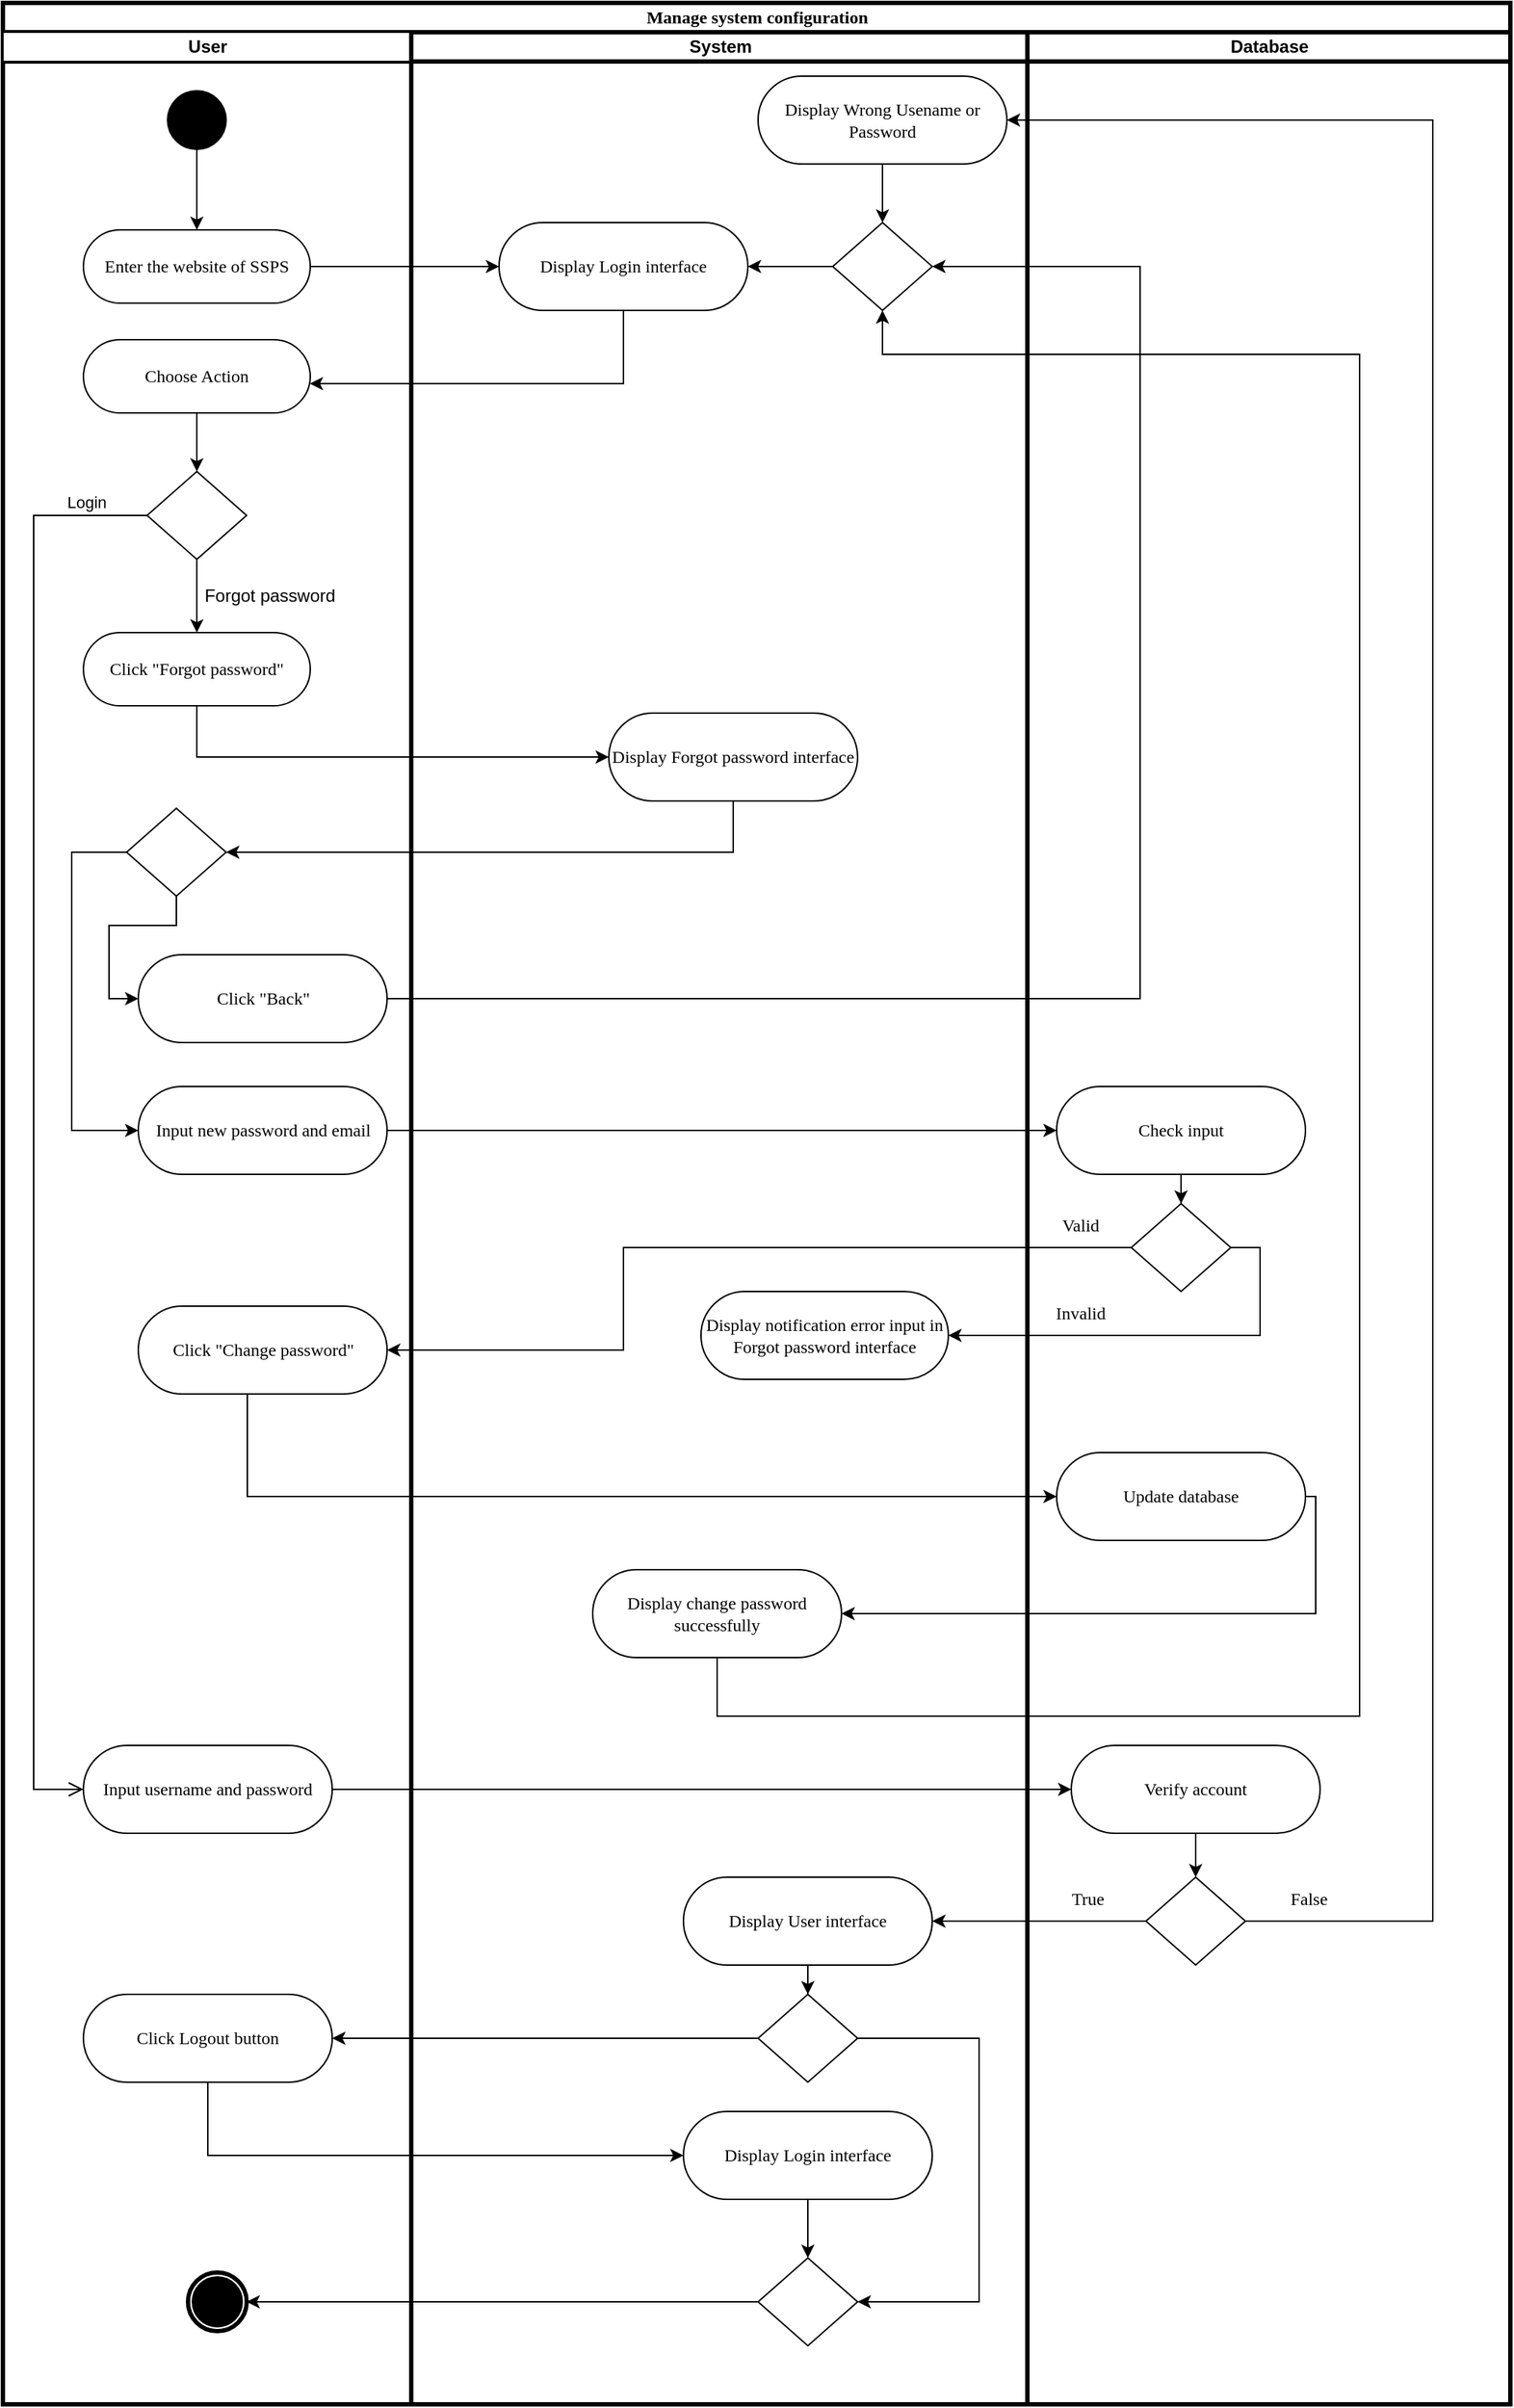 <mxfile version="22.0.6" type="google" pages="4">
  <diagram name="Login" id="NFKGp692w_QPFQ4v7HJ_">
    <mxGraphModel grid="0" page="1" gridSize="10" guides="1" tooltips="1" connect="1" arrows="1" fold="1" pageScale="1" pageWidth="827" pageHeight="1169" math="0" shadow="0">
      <root>
        <mxCell id="0" />
        <mxCell id="1" parent="0" />
        <mxCell id="dif4FQNBXXx_D69w9pZ6-1" value="Manage system configuration" style="swimlane;html=1;childLayout=stackLayout;startSize=20;rounded=0;shadow=0;comic=0;labelBackgroundColor=none;strokeWidth=3;fontFamily=Verdana;fontSize=12;align=center;movable=1;resizable=1;rotatable=1;deletable=1;editable=1;locked=0;connectable=1;" vertex="1" parent="1">
          <mxGeometry x="33" y="10" width="1030" height="1640" as="geometry" />
        </mxCell>
        <mxCell id="dif4FQNBXXx_D69w9pZ6-2" value="" style="swimlane;html=1;startSize=20;labelPosition=left;verticalLabelPosition=top;align=right;verticalAlign=bottom;textDirection=ltr;strokeWidth=3;movable=1;resizable=1;rotatable=1;deletable=1;editable=1;locked=0;connectable=1;" vertex="1" parent="dif4FQNBXXx_D69w9pZ6-1">
          <mxGeometry y="20" width="700" height="1620" as="geometry">
            <mxRectangle y="20" width="40" height="1015" as="alternateBounds" />
          </mxGeometry>
        </mxCell>
        <mxCell id="dif4FQNBXXx_D69w9pZ6-3" value="" style="rhombus;whiteSpace=wrap;html=1;movable=1;resizable=1;rotatable=1;deletable=1;editable=1;locked=0;connectable=1;" vertex="1" parent="dif4FQNBXXx_D69w9pZ6-2">
          <mxGeometry x="98.5" y="300" width="68" height="60" as="geometry" />
        </mxCell>
        <mxCell id="dif4FQNBXXx_D69w9pZ6-4" value="&lt;b&gt;User&lt;/b&gt;" style="swimlane;fontStyle=0;childLayout=stackLayout;horizontal=1;startSize=30;horizontalStack=0;resizeParent=1;resizeParentMax=0;resizeLast=0;collapsible=1;marginBottom=0;whiteSpace=wrap;html=1;movable=1;resizable=1;rotatable=1;deletable=1;editable=1;locked=0;connectable=1;" vertex="1" parent="dif4FQNBXXx_D69w9pZ6-2">
          <mxGeometry width="280" height="20" as="geometry" />
        </mxCell>
        <mxCell id="dif4FQNBXXx_D69w9pZ6-5" style="edgeStyle=orthogonalEdgeStyle;rounded=0;orthogonalLoop=1;jettySize=auto;html=1;fontFamily=Verdana;fontSize=12;fontColor=default;movable=1;resizable=1;rotatable=1;deletable=1;editable=1;locked=0;connectable=1;" edge="1" parent="dif4FQNBXXx_D69w9pZ6-2" source="dif4FQNBXXx_D69w9pZ6-6" target="dif4FQNBXXx_D69w9pZ6-7">
          <mxGeometry relative="1" as="geometry" />
        </mxCell>
        <mxCell id="dif4FQNBXXx_D69w9pZ6-6" value="" style="ellipse;whiteSpace=wrap;html=1;rounded=0;shadow=0;comic=0;labelBackgroundColor=none;strokeWidth=1;fontFamily=Verdana;fontSize=12;align=center;fillColor=#000000;movable=1;resizable=1;rotatable=1;deletable=1;editable=1;locked=0;connectable=1;" vertex="1" parent="dif4FQNBXXx_D69w9pZ6-2">
          <mxGeometry x="112.5" y="40" width="40" height="40" as="geometry" />
        </mxCell>
        <mxCell id="dif4FQNBXXx_D69w9pZ6-7" value="Enter the website of SSPS" style="rounded=1;whiteSpace=wrap;html=1;shadow=0;comic=0;labelBackgroundColor=none;strokeWidth=1;fontFamily=Verdana;fontSize=12;align=center;arcSize=50;movable=1;resizable=1;rotatable=1;deletable=1;editable=1;locked=0;connectable=1;" vertex="1" parent="dif4FQNBXXx_D69w9pZ6-2">
          <mxGeometry x="55" y="135" width="155" height="50" as="geometry" />
        </mxCell>
        <mxCell id="dif4FQNBXXx_D69w9pZ6-8" style="edgeStyle=orthogonalEdgeStyle;rounded=0;orthogonalLoop=1;jettySize=auto;html=1;movable=1;resizable=1;rotatable=1;deletable=1;editable=1;locked=0;connectable=1;" edge="1" parent="dif4FQNBXXx_D69w9pZ6-2" source="dif4FQNBXXx_D69w9pZ6-9" target="dif4FQNBXXx_D69w9pZ6-3">
          <mxGeometry relative="1" as="geometry">
            <mxPoint x="132" y="300" as="targetPoint" />
          </mxGeometry>
        </mxCell>
        <mxCell id="dif4FQNBXXx_D69w9pZ6-9" value="Choose Action" style="rounded=1;whiteSpace=wrap;html=1;shadow=0;comic=0;labelBackgroundColor=none;strokeWidth=1;fontFamily=Verdana;fontSize=12;align=center;arcSize=50;movable=1;resizable=1;rotatable=1;deletable=1;editable=1;locked=0;connectable=1;" vertex="1" parent="dif4FQNBXXx_D69w9pZ6-2">
          <mxGeometry x="55" y="210" width="155" height="50" as="geometry" />
        </mxCell>
        <mxCell id="dif4FQNBXXx_D69w9pZ6-10" value="Login" style="edgeStyle=orthogonalEdgeStyle;html=1;align=left;verticalAlign=bottom;endArrow=open;endSize=8;rounded=0;entryX=0;entryY=0.5;entryDx=0;entryDy=0;movable=1;resizable=1;rotatable=1;deletable=1;editable=1;locked=0;connectable=1;" edge="1" parent="dif4FQNBXXx_D69w9pZ6-2" source="dif4FQNBXXx_D69w9pZ6-3" target="fBkLEZ5YfTYJh-Ij_yoe-16">
          <mxGeometry x="-0.885" relative="1" as="geometry">
            <mxPoint x="139.96" y="1175.02" as="targetPoint" />
            <mxPoint x="98.46" y="325.02" as="sourcePoint" />
            <Array as="points">
              <mxPoint x="21" y="330" />
              <mxPoint x="21" y="1200" />
            </Array>
            <mxPoint as="offset" />
          </mxGeometry>
        </mxCell>
        <mxCell id="dif4FQNBXXx_D69w9pZ6-13" value="System" style="swimlane;html=1;startSize=20;strokeWidth=3;movable=1;resizable=1;rotatable=1;deletable=1;editable=1;locked=0;connectable=1;" vertex="1" parent="dif4FQNBXXx_D69w9pZ6-2">
          <mxGeometry x="279" width="421" height="1620" as="geometry">
            <mxRectangle x="279" width="80" height="30" as="alternateBounds" />
          </mxGeometry>
        </mxCell>
        <mxCell id="dif4FQNBXXx_D69w9pZ6-14" value="Display Login interface" style="rounded=1;whiteSpace=wrap;html=1;shadow=0;comic=0;labelBackgroundColor=none;strokeWidth=1;fontFamily=Verdana;fontSize=12;align=center;arcSize=50;movable=1;resizable=1;rotatable=1;deletable=1;editable=1;locked=0;connectable=1;" vertex="1" parent="dif4FQNBXXx_D69w9pZ6-13">
          <mxGeometry x="60" y="130" width="170" height="60" as="geometry" />
        </mxCell>
        <mxCell id="dif4FQNBXXx_D69w9pZ6-15" value="Display Forgot password interface" style="rounded=1;whiteSpace=wrap;html=1;shadow=0;comic=0;labelBackgroundColor=none;strokeWidth=1;fontFamily=Verdana;fontSize=12;align=center;arcSize=50;movable=1;resizable=1;rotatable=1;deletable=1;editable=1;locked=0;connectable=1;" vertex="1" parent="dif4FQNBXXx_D69w9pZ6-13">
          <mxGeometry x="135" y="465" width="170" height="60" as="geometry" />
        </mxCell>
        <mxCell id="dif4FQNBXXx_D69w9pZ6-22" value="Display notification error input in Forgot password interface" style="rounded=1;whiteSpace=wrap;html=1;shadow=0;comic=0;labelBackgroundColor=none;strokeWidth=1;fontFamily=Verdana;fontSize=12;align=center;arcSize=50;movable=1;resizable=1;rotatable=1;deletable=1;editable=1;locked=0;connectable=1;" vertex="1" parent="dif4FQNBXXx_D69w9pZ6-13">
          <mxGeometry x="198" y="860" width="169" height="60" as="geometry" />
        </mxCell>
        <mxCell id="qS-96RWOi4V6TcFGG7xp-3" style="edgeStyle=orthogonalEdgeStyle;rounded=0;orthogonalLoop=1;jettySize=auto;html=1;exitX=0.5;exitY=1;exitDx=0;exitDy=0;movable=1;resizable=1;rotatable=1;deletable=1;editable=1;locked=0;connectable=1;" edge="1" parent="dif4FQNBXXx_D69w9pZ6-13" source="dif4FQNBXXx_D69w9pZ6-24" target="qS-96RWOi4V6TcFGG7xp-4">
          <mxGeometry relative="1" as="geometry">
            <mxPoint x="322" y="200" as="targetPoint" />
            <mxPoint x="209.034" y="1120" as="sourcePoint" />
            <Array as="points">
              <mxPoint x="209" y="1150" />
              <mxPoint x="648" y="1150" />
              <mxPoint x="648" y="220" />
              <mxPoint x="322" y="220" />
            </Array>
          </mxGeometry>
        </mxCell>
        <mxCell id="dif4FQNBXXx_D69w9pZ6-24" value="Display change password successfully" style="rounded=1;whiteSpace=wrap;html=1;shadow=0;comic=0;labelBackgroundColor=none;strokeWidth=1;fontFamily=Verdana;fontSize=12;align=center;arcSize=50;movable=1;resizable=1;rotatable=1;deletable=1;editable=1;locked=0;connectable=1;" vertex="1" parent="dif4FQNBXXx_D69w9pZ6-13">
          <mxGeometry x="124" y="1050" width="170" height="60" as="geometry" />
        </mxCell>
        <mxCell id="qS-96RWOi4V6TcFGG7xp-2" style="edgeStyle=orthogonalEdgeStyle;rounded=0;orthogonalLoop=1;jettySize=auto;html=1;movable=1;resizable=1;rotatable=1;deletable=1;editable=1;locked=0;connectable=1;" edge="1" parent="dif4FQNBXXx_D69w9pZ6-13" source="MyiQoRG9ym9WiPauC0Ks-9" target="dif4FQNBXXx_D69w9pZ6-41">
          <mxGeometry relative="1" as="geometry">
            <mxPoint x="-102" y="990" as="targetPoint" />
            <Array as="points">
              <mxPoint x="-112" y="1000" />
            </Array>
          </mxGeometry>
        </mxCell>
        <mxCell id="qS-96RWOi4V6TcFGG7xp-5" style="edgeStyle=orthogonalEdgeStyle;rounded=0;orthogonalLoop=1;jettySize=auto;html=1;entryX=1;entryY=0.5;entryDx=0;entryDy=0;movable=1;resizable=1;rotatable=1;deletable=1;editable=1;locked=0;connectable=1;" edge="1" parent="dif4FQNBXXx_D69w9pZ6-13" source="qS-96RWOi4V6TcFGG7xp-4" target="dif4FQNBXXx_D69w9pZ6-14">
          <mxGeometry relative="1" as="geometry">
            <mxPoint x="218" y="200" as="targetPoint" />
          </mxGeometry>
        </mxCell>
        <mxCell id="qS-96RWOi4V6TcFGG7xp-4" value="" style="rhombus;whiteSpace=wrap;html=1;movable=1;resizable=1;rotatable=1;deletable=1;editable=1;locked=0;connectable=1;" vertex="1" parent="dif4FQNBXXx_D69w9pZ6-13">
          <mxGeometry x="288" y="130" width="68" height="60" as="geometry" />
        </mxCell>
        <mxCell id="qS-96RWOi4V6TcFGG7xp-25" style="edgeStyle=orthogonalEdgeStyle;rounded=0;orthogonalLoop=1;jettySize=auto;html=1;entryX=0.5;entryY=0;entryDx=0;entryDy=0;movable=1;resizable=1;rotatable=1;deletable=1;editable=1;locked=0;connectable=1;" edge="1" parent="dif4FQNBXXx_D69w9pZ6-13" source="qS-96RWOi4V6TcFGG7xp-24" target="qS-96RWOi4V6TcFGG7xp-4">
          <mxGeometry relative="1" as="geometry" />
        </mxCell>
        <mxCell id="qS-96RWOi4V6TcFGG7xp-24" value="Display Wrong Usename or Password" style="rounded=1;whiteSpace=wrap;html=1;shadow=0;comic=0;labelBackgroundColor=none;strokeWidth=1;fontFamily=Verdana;fontSize=12;align=center;arcSize=50;movable=1;resizable=1;rotatable=1;deletable=1;editable=1;locked=0;connectable=1;" vertex="1" parent="dif4FQNBXXx_D69w9pZ6-13">
          <mxGeometry x="237" y="30" width="170" height="60" as="geometry" />
        </mxCell>
        <mxCell id="qS-96RWOi4V6TcFGG7xp-32" style="edgeStyle=orthogonalEdgeStyle;rounded=0;orthogonalLoop=1;jettySize=auto;html=1;movable=1;resizable=1;rotatable=1;deletable=1;editable=1;locked=0;connectable=1;" edge="1" parent="dif4FQNBXXx_D69w9pZ6-13" source="qS-96RWOi4V6TcFGG7xp-28" target="qS-96RWOi4V6TcFGG7xp-31">
          <mxGeometry relative="1" as="geometry" />
        </mxCell>
        <mxCell id="qS-96RWOi4V6TcFGG7xp-28" value="Display User interface" style="rounded=1;whiteSpace=wrap;html=1;shadow=0;comic=0;labelBackgroundColor=none;strokeWidth=1;fontFamily=Verdana;fontSize=12;align=center;arcSize=50;movable=1;resizable=1;rotatable=1;deletable=1;editable=1;locked=0;connectable=1;" vertex="1" parent="dif4FQNBXXx_D69w9pZ6-13">
          <mxGeometry x="186" y="1260" width="170" height="60" as="geometry" />
        </mxCell>
        <mxCell id="qS-96RWOi4V6TcFGG7xp-31" value="" style="rhombus;whiteSpace=wrap;html=1;movable=1;resizable=1;rotatable=1;deletable=1;editable=1;locked=0;connectable=1;" vertex="1" parent="dif4FQNBXXx_D69w9pZ6-13">
          <mxGeometry x="237" y="1340" width="68" height="60" as="geometry" />
        </mxCell>
        <mxCell id="qS-96RWOi4V6TcFGG7xp-40" style="edgeStyle=orthogonalEdgeStyle;rounded=0;orthogonalLoop=1;jettySize=auto;html=1;movable=1;resizable=1;rotatable=1;deletable=1;editable=1;locked=0;connectable=1;" edge="1" parent="dif4FQNBXXx_D69w9pZ6-13" source="qS-96RWOi4V6TcFGG7xp-37" target="qS-96RWOi4V6TcFGG7xp-41">
          <mxGeometry relative="1" as="geometry">
            <mxPoint x="271" y="1510" as="targetPoint" />
          </mxGeometry>
        </mxCell>
        <mxCell id="qS-96RWOi4V6TcFGG7xp-37" value="Display Login interface" style="rounded=1;whiteSpace=wrap;html=1;shadow=0;comic=0;labelBackgroundColor=none;strokeWidth=1;fontFamily=Verdana;fontSize=12;align=center;arcSize=50;movable=1;resizable=1;rotatable=1;deletable=1;editable=1;locked=0;connectable=1;" vertex="1" parent="dif4FQNBXXx_D69w9pZ6-13">
          <mxGeometry x="186" y="1420" width="170" height="60" as="geometry" />
        </mxCell>
        <mxCell id="qS-96RWOi4V6TcFGG7xp-41" value="" style="rhombus;whiteSpace=wrap;html=1;movable=1;resizable=1;rotatable=1;deletable=1;editable=1;locked=0;connectable=1;" vertex="1" parent="dif4FQNBXXx_D69w9pZ6-13">
          <mxGeometry x="237" y="1520" width="68" height="60" as="geometry" />
        </mxCell>
        <mxCell id="qS-96RWOi4V6TcFGG7xp-38" style="edgeStyle=orthogonalEdgeStyle;rounded=0;orthogonalLoop=1;jettySize=auto;html=1;entryX=1;entryY=0.5;entryDx=0;entryDy=0;movable=1;resizable=1;rotatable=1;deletable=1;editable=1;locked=0;connectable=1;" edge="1" parent="dif4FQNBXXx_D69w9pZ6-13" source="qS-96RWOi4V6TcFGG7xp-31" target="qS-96RWOi4V6TcFGG7xp-41">
          <mxGeometry relative="1" as="geometry">
            <mxPoint x="340.222" y="1510" as="targetPoint" />
            <Array as="points">
              <mxPoint x="388" y="1370" />
              <mxPoint x="388" y="1550" />
            </Array>
          </mxGeometry>
        </mxCell>
        <mxCell id="dif4FQNBXXx_D69w9pZ6-27" style="edgeStyle=orthogonalEdgeStyle;rounded=0;orthogonalLoop=1;jettySize=auto;html=1;entryX=0;entryY=0.5;entryDx=0;entryDy=0;movable=1;resizable=1;rotatable=1;deletable=1;editable=1;locked=0;connectable=1;" edge="1" parent="dif4FQNBXXx_D69w9pZ6-2" source="dif4FQNBXXx_D69w9pZ6-7" target="dif4FQNBXXx_D69w9pZ6-14">
          <mxGeometry relative="1" as="geometry">
            <mxPoint x="296.75" y="135" as="targetPoint" />
          </mxGeometry>
        </mxCell>
        <mxCell id="dif4FQNBXXx_D69w9pZ6-28" style="edgeStyle=orthogonalEdgeStyle;rounded=0;orthogonalLoop=1;jettySize=auto;html=1;entryX=0.998;entryY=0.599;entryDx=0;entryDy=0;entryPerimeter=0;exitX=0.5;exitY=1;exitDx=0;exitDy=0;movable=1;resizable=1;rotatable=1;deletable=1;editable=1;locked=0;connectable=1;" edge="1" parent="dif4FQNBXXx_D69w9pZ6-2" source="dif4FQNBXXx_D69w9pZ6-14" target="dif4FQNBXXx_D69w9pZ6-9">
          <mxGeometry relative="1" as="geometry">
            <mxPoint x="385" y="240" as="targetPoint" />
            <Array as="points">
              <mxPoint x="424" y="240" />
            </Array>
          </mxGeometry>
        </mxCell>
        <mxCell id="dif4FQNBXXx_D69w9pZ6-29" value="Click &quot;Back&quot;" style="rounded=1;whiteSpace=wrap;html=1;shadow=0;comic=0;labelBackgroundColor=none;strokeWidth=1;fontFamily=Verdana;fontSize=12;align=center;arcSize=50;movable=1;resizable=1;rotatable=1;deletable=1;editable=1;locked=0;connectable=1;" vertex="1" parent="dif4FQNBXXx_D69w9pZ6-2">
          <mxGeometry x="92.5" y="630" width="170" height="60" as="geometry" />
        </mxCell>
        <mxCell id="dif4FQNBXXx_D69w9pZ6-30" value="" style="edgeStyle=orthogonalEdgeStyle;rounded=0;orthogonalLoop=1;jettySize=auto;html=1;exitX=0.5;exitY=1;exitDx=0;exitDy=0;entryX=1;entryY=0.5;entryDx=0;entryDy=0;movable=1;resizable=1;rotatable=1;deletable=1;editable=1;locked=0;connectable=1;" edge="1" parent="dif4FQNBXXx_D69w9pZ6-2" source="dif4FQNBXXx_D69w9pZ6-15" target="MyiQoRG9ym9WiPauC0Ks-1">
          <mxGeometry relative="1" as="geometry">
            <mxPoint x="440" y="590" as="targetPoint" />
            <mxPoint x="535" y="555" as="sourcePoint" />
            <Array as="points">
              <mxPoint x="499" y="560" />
            </Array>
          </mxGeometry>
        </mxCell>
        <mxCell id="dif4FQNBXXx_D69w9pZ6-33" style="edgeStyle=orthogonalEdgeStyle;rounded=0;orthogonalLoop=1;jettySize=auto;html=1;exitX=0.5;exitY=1;exitDx=0;exitDy=0;movable=1;resizable=1;rotatable=1;deletable=1;editable=1;locked=0;connectable=1;" edge="1" parent="dif4FQNBXXx_D69w9pZ6-2" source="dif4FQNBXXx_D69w9pZ6-36" target="dif4FQNBXXx_D69w9pZ6-15">
          <mxGeometry relative="1" as="geometry">
            <mxPoint x="304" y="495" as="targetPoint" />
            <mxPoint x="132.5" y="450" as="sourcePoint" />
            <Array as="points">
              <mxPoint x="132" y="460" />
              <mxPoint x="132" y="495" />
            </Array>
          </mxGeometry>
        </mxCell>
        <mxCell id="dif4FQNBXXx_D69w9pZ6-36" value="Click &quot;Forgot password&quot;" style="rounded=1;whiteSpace=wrap;html=1;shadow=0;comic=0;labelBackgroundColor=none;strokeWidth=1;fontFamily=Verdana;fontSize=12;align=center;arcSize=50;movable=1;resizable=1;rotatable=1;deletable=1;editable=1;locked=0;connectable=1;" vertex="1" parent="dif4FQNBXXx_D69w9pZ6-2">
          <mxGeometry x="55" y="410" width="155" height="50" as="geometry" />
        </mxCell>
        <mxCell id="fBkLEZ5YfTYJh-Ij_yoe-16" value="Input username and password" style="rounded=1;whiteSpace=wrap;html=1;shadow=0;comic=0;labelBackgroundColor=none;strokeWidth=1;fontFamily=Verdana;fontSize=12;align=center;arcSize=50;movable=1;resizable=1;rotatable=1;deletable=1;editable=1;locked=0;connectable=1;" vertex="1" parent="dif4FQNBXXx_D69w9pZ6-2">
          <mxGeometry x="55" y="1170" width="170" height="60" as="geometry" />
        </mxCell>
        <mxCell id="2ROXqielCEfjDUC4LX9T-2" value="Forgot password" style="text;html=1;align=center;verticalAlign=middle;resizable=1;points=[];autosize=1;movable=1;rotatable=1;deletable=1;editable=1;locked=0;connectable=1;" vertex="1" parent="dif4FQNBXXx_D69w9pZ6-2">
          <mxGeometry x="127" y="370" width="110" height="30" as="geometry" />
        </mxCell>
        <mxCell id="MyiQoRG9ym9WiPauC0Ks-2" style="edgeStyle=orthogonalEdgeStyle;rounded=0;orthogonalLoop=1;jettySize=auto;html=1;entryX=0;entryY=0.5;entryDx=0;entryDy=0;movable=1;resizable=1;rotatable=1;deletable=1;editable=1;locked=0;connectable=1;" edge="1" parent="dif4FQNBXXx_D69w9pZ6-2" source="MyiQoRG9ym9WiPauC0Ks-1" target="dif4FQNBXXx_D69w9pZ6-29">
          <mxGeometry relative="1" as="geometry">
            <mxPoint x="37" y="660" as="targetPoint" />
          </mxGeometry>
        </mxCell>
        <mxCell id="MyiQoRG9ym9WiPauC0Ks-4" style="edgeStyle=orthogonalEdgeStyle;rounded=0;orthogonalLoop=1;jettySize=auto;html=1;movable=1;resizable=1;rotatable=1;deletable=1;editable=1;locked=0;connectable=1;" edge="1" parent="dif4FQNBXXx_D69w9pZ6-2" source="MyiQoRG9ym9WiPauC0Ks-1" target="MyiQoRG9ym9WiPauC0Ks-3">
          <mxGeometry relative="1" as="geometry">
            <mxPoint x="27" y="730" as="targetPoint" />
            <Array as="points">
              <mxPoint x="47" y="560" />
              <mxPoint x="47" y="750" />
            </Array>
          </mxGeometry>
        </mxCell>
        <mxCell id="MyiQoRG9ym9WiPauC0Ks-1" value="" style="rhombus;whiteSpace=wrap;html=1;movable=1;resizable=1;rotatable=1;deletable=1;editable=1;locked=0;connectable=1;" vertex="1" parent="dif4FQNBXXx_D69w9pZ6-2">
          <mxGeometry x="84.5" y="530" width="68" height="60" as="geometry" />
        </mxCell>
        <mxCell id="MyiQoRG9ym9WiPauC0Ks-3" value="Input new password and email" style="rounded=1;whiteSpace=wrap;html=1;shadow=0;comic=0;labelBackgroundColor=none;strokeWidth=1;fontFamily=Verdana;fontSize=12;align=center;arcSize=50;movable=1;resizable=1;rotatable=1;deletable=1;editable=1;locked=0;connectable=1;" vertex="1" parent="dif4FQNBXXx_D69w9pZ6-2">
          <mxGeometry x="92.5" y="720" width="170" height="60" as="geometry" />
        </mxCell>
        <mxCell id="MyiQoRG9ym9WiPauC0Ks-9" value="Click &quot;Change password&quot;" style="rounded=1;whiteSpace=wrap;html=1;shadow=0;comic=0;labelBackgroundColor=none;strokeWidth=1;fontFamily=Verdana;fontSize=12;align=center;arcSize=50;movable=1;resizable=1;rotatable=1;deletable=1;editable=1;locked=0;connectable=1;" vertex="1" parent="dif4FQNBXXx_D69w9pZ6-2">
          <mxGeometry x="92.5" y="870" width="170" height="60" as="geometry" />
        </mxCell>
        <mxCell id="MyiQoRG9ym9WiPauC0Ks-6" style="edgeStyle=orthogonalEdgeStyle;rounded=0;orthogonalLoop=1;jettySize=auto;html=1;movable=1;resizable=1;rotatable=1;deletable=1;editable=1;locked=0;connectable=1;" edge="1" parent="dif4FQNBXXx_D69w9pZ6-2" source="dif4FQNBXXx_D69w9pZ6-29" target="qS-96RWOi4V6TcFGG7xp-4">
          <mxGeometry relative="1" as="geometry">
            <mxPoint x="797" y="160" as="targetPoint" />
            <Array as="points">
              <mxPoint x="777" y="660" />
              <mxPoint x="777" y="160" />
            </Array>
          </mxGeometry>
        </mxCell>
        <mxCell id="qS-96RWOi4V6TcFGG7xp-36" style="edgeStyle=orthogonalEdgeStyle;rounded=0;orthogonalLoop=1;jettySize=auto;html=1;movable=1;resizable=1;rotatable=1;deletable=1;editable=1;locked=0;connectable=1;" edge="1" parent="dif4FQNBXXx_D69w9pZ6-2" source="qS-96RWOi4V6TcFGG7xp-35" target="qS-96RWOi4V6TcFGG7xp-37">
          <mxGeometry relative="1" as="geometry">
            <mxPoint x="337" y="1460" as="targetPoint" />
            <Array as="points">
              <mxPoint x="140" y="1450" />
            </Array>
          </mxGeometry>
        </mxCell>
        <mxCell id="qS-96RWOi4V6TcFGG7xp-35" value="Click Logout button" style="rounded=1;whiteSpace=wrap;html=1;shadow=0;comic=0;labelBackgroundColor=none;strokeWidth=1;fontFamily=Verdana;fontSize=12;align=center;arcSize=50;movable=1;resizable=1;rotatable=1;deletable=1;editable=1;locked=0;connectable=1;" vertex="1" parent="dif4FQNBXXx_D69w9pZ6-2">
          <mxGeometry x="55" y="1340" width="170" height="60" as="geometry" />
        </mxCell>
        <mxCell id="qS-96RWOi4V6TcFGG7xp-34" style="edgeStyle=orthogonalEdgeStyle;rounded=0;orthogonalLoop=1;jettySize=auto;html=1;movable=1;resizable=1;rotatable=1;deletable=1;editable=1;locked=0;connectable=1;" edge="1" parent="dif4FQNBXXx_D69w9pZ6-2" source="qS-96RWOi4V6TcFGG7xp-31" target="qS-96RWOi4V6TcFGG7xp-35">
          <mxGeometry relative="1" as="geometry">
            <mxPoint x="237" y="1380" as="targetPoint" />
          </mxGeometry>
        </mxCell>
        <mxCell id="dif4FQNBXXx_D69w9pZ6-12" value="" style="shape=mxgraph.bpmn.shape;html=1;verticalLabelPosition=bottom;labelBackgroundColor=#ffffff;verticalAlign=top;perimeter=ellipsePerimeter;outline=end;symbol=terminate;rounded=0;shadow=0;comic=0;strokeWidth=1;fontFamily=Verdana;fontSize=12;align=center;movable=1;resizable=1;rotatable=1;deletable=1;editable=1;locked=0;connectable=1;" vertex="1" parent="dif4FQNBXXx_D69w9pZ6-2">
          <mxGeometry x="126.5" y="1530" width="40" height="40" as="geometry" />
        </mxCell>
        <mxCell id="qS-96RWOi4V6TcFGG7xp-43" style="edgeStyle=orthogonalEdgeStyle;rounded=0;orthogonalLoop=1;jettySize=auto;html=1;movable=1;resizable=1;rotatable=1;deletable=1;editable=1;locked=0;connectable=1;" edge="1" parent="dif4FQNBXXx_D69w9pZ6-2" source="qS-96RWOi4V6TcFGG7xp-41" target="dif4FQNBXXx_D69w9pZ6-12">
          <mxGeometry relative="1" as="geometry" />
        </mxCell>
        <mxCell id="qS-96RWOi4V6TcFGG7xp-44" value="" style="endArrow=classic;html=1;rounded=1;exitX=0.5;exitY=1;exitDx=0;exitDy=0;movable=1;resizable=1;rotatable=1;deletable=1;editable=1;locked=0;connectable=1;" edge="1" parent="dif4FQNBXXx_D69w9pZ6-2" source="dif4FQNBXXx_D69w9pZ6-3" target="dif4FQNBXXx_D69w9pZ6-36">
          <mxGeometry width="50" height="50" relative="1" as="geometry">
            <mxPoint x="47" y="410" as="sourcePoint" />
            <mxPoint x="97" y="360" as="targetPoint" />
          </mxGeometry>
        </mxCell>
        <mxCell id="dif4FQNBXXx_D69w9pZ6-40" value="Database" style="swimlane;html=1;startSize=20;strokeWidth=3;movable=1;resizable=1;rotatable=1;deletable=1;editable=1;locked=0;connectable=1;" vertex="1" parent="dif4FQNBXXx_D69w9pZ6-1">
          <mxGeometry x="700" y="20" width="330" height="1620" as="geometry">
            <mxRectangle x="270" width="80" height="30" as="alternateBounds" />
          </mxGeometry>
        </mxCell>
        <mxCell id="dif4FQNBXXx_D69w9pZ6-41" value="Update database" style="rounded=1;whiteSpace=wrap;html=1;shadow=0;comic=0;labelBackgroundColor=none;strokeWidth=1;fontFamily=Verdana;fontSize=12;align=center;arcSize=50;movable=1;resizable=1;rotatable=1;deletable=1;editable=1;locked=0;connectable=1;" vertex="1" parent="dif4FQNBXXx_D69w9pZ6-40">
          <mxGeometry x="20" y="970" width="170" height="60" as="geometry" />
        </mxCell>
        <mxCell id="qS-96RWOi4V6TcFGG7xp-15" style="edgeStyle=orthogonalEdgeStyle;rounded=0;orthogonalLoop=1;jettySize=auto;html=1;movable=1;resizable=1;rotatable=1;deletable=1;editable=1;locked=0;connectable=1;" edge="1" parent="dif4FQNBXXx_D69w9pZ6-40" source="qS-96RWOi4V6TcFGG7xp-10" target="qS-96RWOi4V6TcFGG7xp-14">
          <mxGeometry relative="1" as="geometry" />
        </mxCell>
        <mxCell id="qS-96RWOi4V6TcFGG7xp-10" value="Verify account" style="rounded=1;whiteSpace=wrap;html=1;shadow=0;comic=0;labelBackgroundColor=none;strokeWidth=1;fontFamily=Verdana;fontSize=12;align=center;arcSize=50;movable=1;resizable=1;rotatable=1;deletable=1;editable=1;locked=0;connectable=1;" vertex="1" parent="dif4FQNBXXx_D69w9pZ6-40">
          <mxGeometry x="30" y="1170" width="170" height="60" as="geometry" />
        </mxCell>
        <mxCell id="dif4FQNBXXx_D69w9pZ6-17" value="Check input" style="rounded=1;whiteSpace=wrap;html=1;shadow=0;comic=0;labelBackgroundColor=none;strokeWidth=1;fontFamily=Verdana;fontSize=12;align=center;arcSize=50;movable=1;resizable=1;rotatable=1;deletable=1;editable=1;locked=0;connectable=1;" vertex="1" parent="dif4FQNBXXx_D69w9pZ6-40">
          <mxGeometry x="20" y="720" width="170" height="60" as="geometry" />
        </mxCell>
        <mxCell id="dif4FQNBXXx_D69w9pZ6-25" value="" style="rhombus;whiteSpace=wrap;html=1;movable=1;resizable=1;rotatable=1;deletable=1;editable=1;locked=0;connectable=1;" vertex="1" parent="dif4FQNBXXx_D69w9pZ6-40">
          <mxGeometry x="71" y="800" width="68" height="60" as="geometry" />
        </mxCell>
        <mxCell id="qS-96RWOi4V6TcFGG7xp-1" style="edgeStyle=orthogonalEdgeStyle;rounded=0;orthogonalLoop=1;jettySize=auto;html=1;movable=1;resizable=1;rotatable=1;deletable=1;editable=1;locked=0;connectable=1;" edge="1" parent="dif4FQNBXXx_D69w9pZ6-40" source="dif4FQNBXXx_D69w9pZ6-17" target="dif4FQNBXXx_D69w9pZ6-25">
          <mxGeometry relative="1" as="geometry" />
        </mxCell>
        <mxCell id="dif4FQNBXXx_D69w9pZ6-20" value="Invalid" style="text;html=1;align=center;verticalAlign=middle;resizable=1;points=[];autosize=1;fontSize=12;fontFamily=Verdana;movable=1;rotatable=1;deletable=1;editable=1;locked=0;connectable=1;" vertex="1" parent="dif4FQNBXXx_D69w9pZ6-40">
          <mxGeometry x="6" y="860" width="60" height="30" as="geometry" />
        </mxCell>
        <mxCell id="dif4FQNBXXx_D69w9pZ6-19" value="Valid" style="text;html=1;align=center;verticalAlign=middle;resizable=1;points=[];autosize=1;fontSize=12;fontFamily=Verdana;movable=1;rotatable=1;deletable=1;editable=1;locked=0;connectable=1;" vertex="1" parent="dif4FQNBXXx_D69w9pZ6-40">
          <mxGeometry x="11" y="800" width="50" height="30" as="geometry" />
        </mxCell>
        <mxCell id="qS-96RWOi4V6TcFGG7xp-14" value="" style="rhombus;whiteSpace=wrap;html=1;movable=1;resizable=1;rotatable=1;deletable=1;editable=1;locked=0;connectable=1;" vertex="1" parent="dif4FQNBXXx_D69w9pZ6-40">
          <mxGeometry x="81" y="1260" width="68" height="60" as="geometry" />
        </mxCell>
        <mxCell id="qS-96RWOi4V6TcFGG7xp-17" value="False" style="text;html=1;align=center;verticalAlign=middle;resizable=1;points=[];autosize=1;fontSize=12;fontFamily=Verdana;movable=1;rotatable=1;deletable=1;editable=1;locked=0;connectable=1;" vertex="1" parent="dif4FQNBXXx_D69w9pZ6-40">
          <mxGeometry x="167" y="1260" width="50" height="30" as="geometry" />
        </mxCell>
        <mxCell id="qS-96RWOi4V6TcFGG7xp-29" value="True" style="text;html=1;align=center;verticalAlign=middle;resizable=1;points=[];autosize=1;fontSize=12;fontFamily=Verdana;movable=1;rotatable=1;deletable=1;editable=1;locked=0;connectable=1;" vertex="1" parent="dif4FQNBXXx_D69w9pZ6-40">
          <mxGeometry x="16" y="1260" width="50" height="30" as="geometry" />
        </mxCell>
        <mxCell id="fBkLEZ5YfTYJh-Ij_yoe-20" style="edgeStyle=orthogonalEdgeStyle;rounded=0;orthogonalLoop=1;jettySize=auto;html=1;entryX=1;entryY=0.5;entryDx=0;entryDy=0;exitX=1;exitY=0.5;exitDx=0;exitDy=0;movable=1;resizable=1;rotatable=1;deletable=1;editable=1;locked=0;connectable=1;" edge="1" parent="dif4FQNBXXx_D69w9pZ6-1" source="dif4FQNBXXx_D69w9pZ6-41" target="dif4FQNBXXx_D69w9pZ6-24">
          <mxGeometry relative="1" as="geometry">
            <mxPoint x="937" y="1120" as="targetPoint" />
            <Array as="points">
              <mxPoint x="897" y="1020" />
              <mxPoint x="897" y="1100" />
            </Array>
          </mxGeometry>
        </mxCell>
        <mxCell id="qS-96RWOi4V6TcFGG7xp-9" style="edgeStyle=orthogonalEdgeStyle;rounded=0;orthogonalLoop=1;jettySize=auto;html=1;entryX=0;entryY=0.5;entryDx=0;entryDy=0;movable=1;resizable=1;rotatable=1;deletable=1;editable=1;locked=0;connectable=1;" edge="1" parent="dif4FQNBXXx_D69w9pZ6-1" source="fBkLEZ5YfTYJh-Ij_yoe-16" target="qS-96RWOi4V6TcFGG7xp-10">
          <mxGeometry relative="1" as="geometry">
            <mxPoint x="747" y="1220" as="targetPoint" />
          </mxGeometry>
        </mxCell>
        <mxCell id="dif4FQNBXXx_D69w9pZ6-39" style="edgeStyle=orthogonalEdgeStyle;rounded=0;orthogonalLoop=1;jettySize=auto;html=1;fontFamily=Verdana;fontSize=12;fontColor=default;exitX=1;exitY=0.5;exitDx=0;exitDy=0;movable=1;resizable=1;rotatable=1;deletable=1;editable=1;locked=0;connectable=1;" edge="1" parent="dif4FQNBXXx_D69w9pZ6-1" source="MyiQoRG9ym9WiPauC0Ks-3" target="dif4FQNBXXx_D69w9pZ6-17">
          <mxGeometry relative="1" as="geometry">
            <mxPoint x="152.5" y="870" as="sourcePoint" />
            <Array as="points">
              <mxPoint x="297" y="770" />
              <mxPoint x="297" y="770" />
            </Array>
          </mxGeometry>
        </mxCell>
        <mxCell id="dif4FQNBXXx_D69w9pZ6-23" style="edgeStyle=orthogonalEdgeStyle;rounded=0;orthogonalLoop=1;jettySize=auto;html=1;fontFamily=Verdana;fontSize=12;fontColor=default;exitX=1;exitY=0.5;exitDx=0;exitDy=0;movable=1;resizable=1;rotatable=1;deletable=1;editable=1;locked=0;connectable=1;" edge="1" parent="dif4FQNBXXx_D69w9pZ6-1" source="dif4FQNBXXx_D69w9pZ6-25" target="dif4FQNBXXx_D69w9pZ6-22">
          <mxGeometry relative="1" as="geometry">
            <mxPoint x="507" y="880" as="targetPoint" />
            <mxPoint x="464" y="870" as="sourcePoint" />
            <Array as="points" />
          </mxGeometry>
        </mxCell>
        <mxCell id="dif4FQNBXXx_D69w9pZ6-18" style="edgeStyle=orthogonalEdgeStyle;rounded=0;orthogonalLoop=1;jettySize=auto;html=1;fontFamily=Verdana;fontSize=12;fontColor=default;entryX=1;entryY=0.5;entryDx=0;entryDy=0;movable=1;resizable=1;rotatable=1;deletable=1;editable=1;locked=0;connectable=1;" edge="1" parent="dif4FQNBXXx_D69w9pZ6-1" source="dif4FQNBXXx_D69w9pZ6-25" target="MyiQoRG9ym9WiPauC0Ks-9">
          <mxGeometry relative="1" as="geometry">
            <mxPoint x="339" y="950" as="targetPoint" />
            <Array as="points">
              <mxPoint x="424" y="920" />
            </Array>
            <mxPoint x="390" y="880" as="sourcePoint" />
          </mxGeometry>
        </mxCell>
        <mxCell id="qS-96RWOi4V6TcFGG7xp-23" style="edgeStyle=orthogonalEdgeStyle;rounded=0;orthogonalLoop=1;jettySize=auto;html=1;movable=1;resizable=1;rotatable=1;deletable=1;editable=1;locked=0;connectable=1;" edge="1" parent="dif4FQNBXXx_D69w9pZ6-1" source="qS-96RWOi4V6TcFGG7xp-14" target="qS-96RWOi4V6TcFGG7xp-24">
          <mxGeometry relative="1" as="geometry">
            <mxPoint x="527" y="80" as="targetPoint" />
            <Array as="points">
              <mxPoint x="977" y="1310" />
              <mxPoint x="977" y="80" />
            </Array>
          </mxGeometry>
        </mxCell>
        <mxCell id="qS-96RWOi4V6TcFGG7xp-27" style="edgeStyle=orthogonalEdgeStyle;rounded=0;orthogonalLoop=1;jettySize=auto;html=1;movable=1;resizable=1;rotatable=1;deletable=1;editable=1;locked=0;connectable=1;" edge="1" parent="dif4FQNBXXx_D69w9pZ6-1" source="qS-96RWOi4V6TcFGG7xp-14" target="qS-96RWOi4V6TcFGG7xp-28">
          <mxGeometry relative="1" as="geometry">
            <mxPoint x="637" y="1310" as="targetPoint" />
          </mxGeometry>
        </mxCell>
      </root>
    </mxGraphModel>
  </diagram>
  <diagram id="EMsTSebkaMfGi25dOnRn" name="print">
    <mxGraphModel grid="1" page="1" gridSize="10" guides="1" tooltips="1" connect="1" arrows="1" fold="1" pageScale="1" pageWidth="827" pageHeight="1169" math="0" shadow="0">
      <root>
        <mxCell id="0" />
        <mxCell id="1" parent="0" />
        <mxCell id="8oYuAWmkYSylF9yrHjDm-62" value="View page balance + buy printing page" style="swimlane;html=1;childLayout=stackLayout;startSize=20;rounded=0;shadow=0;comic=0;labelBackgroundColor=none;strokeWidth=1;fontFamily=Verdana;fontSize=12;align=center;" vertex="1" parent="1">
          <mxGeometry x="-10" y="-150" width="1050" height="1770" as="geometry" />
        </mxCell>
        <mxCell id="8oYuAWmkYSylF9yrHjDm-111" style="edgeStyle=orthogonalEdgeStyle;rounded=0;orthogonalLoop=1;jettySize=auto;html=1;entryX=0;entryY=0.5;entryDx=0;entryDy=0;exitX=1;exitY=0.5;exitDx=0;exitDy=0;" edge="1" parent="8oYuAWmkYSylF9yrHjDm-62" source="8oYuAWmkYSylF9yrHjDm-67" target="8oYuAWmkYSylF9yrHjDm-99">
          <mxGeometry relative="1" as="geometry">
            <mxPoint x="240" y="474.11" as="sourcePoint" />
            <mxPoint x="374.44" y="479.51" as="targetPoint" />
          </mxGeometry>
        </mxCell>
        <mxCell id="8oYuAWmkYSylF9yrHjDm-112" style="edgeStyle=orthogonalEdgeStyle;rounded=0;orthogonalLoop=1;jettySize=auto;html=1;entryX=0.994;entryY=0.615;entryDx=0;entryDy=0;entryPerimeter=0;exitX=0.5;exitY=1;exitDx=0;exitDy=0;" edge="1" parent="8oYuAWmkYSylF9yrHjDm-62" source="8oYuAWmkYSylF9yrHjDm-99" target="8oYuAWmkYSylF9yrHjDm-66">
          <mxGeometry relative="1" as="geometry">
            <mxPoint x="275" y="540" as="targetPoint" />
            <mxPoint x="380" y="450" as="sourcePoint" />
          </mxGeometry>
        </mxCell>
        <mxCell id="8oYuAWmkYSylF9yrHjDm-113" style="edgeStyle=orthogonalEdgeStyle;rounded=0;orthogonalLoop=1;jettySize=auto;html=1;entryX=0.5;entryY=0;entryDx=0;entryDy=0;exitX=0.479;exitY=1.095;exitDx=0;exitDy=0;exitPerimeter=0;" edge="1" parent="8oYuAWmkYSylF9yrHjDm-62" source="8oYuAWmkYSylF9yrHjDm-83" target="8oYuAWmkYSylF9yrHjDm-101">
          <mxGeometry relative="1" as="geometry" />
        </mxCell>
        <mxCell id="8oYuAWmkYSylF9yrHjDm-114" style="edgeStyle=orthogonalEdgeStyle;rounded=0;orthogonalLoop=1;jettySize=auto;html=1;entryX=0.5;entryY=0;entryDx=0;entryDy=0;exitX=0.479;exitY=1.003;exitDx=0;exitDy=0;exitPerimeter=0;" edge="1" parent="8oYuAWmkYSylF9yrHjDm-62" source="8oYuAWmkYSylF9yrHjDm-87" target="8oYuAWmkYSylF9yrHjDm-110">
          <mxGeometry relative="1" as="geometry">
            <mxPoint x="150" y="1440" as="sourcePoint" />
            <mxPoint x="760" y="1590" as="targetPoint" />
          </mxGeometry>
        </mxCell>
        <mxCell id="8oYuAWmkYSylF9yrHjDm-115" value="[Authenticated and successful]" style="html=1;verticalAlign=bottom;endArrow=block;curved=0;rounded=0;entryX=0.5;entryY=0;entryDx=0;entryDy=0;exitX=0;exitY=0.5;exitDx=0;exitDy=0;" edge="1" parent="8oYuAWmkYSylF9yrHjDm-62" source="8oYuAWmkYSylF9yrHjDm-110" target="8oYuAWmkYSylF9yrHjDm-103">
          <mxGeometry x="-0.559" y="-10" width="80" relative="1" as="geometry">
            <mxPoint x="390" y="1490" as="sourcePoint" />
            <mxPoint x="470" y="1490" as="targetPoint" />
            <Array as="points">
              <mxPoint x="525" y="1500" />
            </Array>
            <mxPoint as="offset" />
          </mxGeometry>
        </mxCell>
        <mxCell id="8oYuAWmkYSylF9yrHjDm-116" style="edgeStyle=orthogonalEdgeStyle;rounded=0;orthogonalLoop=1;jettySize=auto;html=1;entryX=0.5;entryY=0;entryDx=0;entryDy=0;exitX=0.661;exitY=1.001;exitDx=0;exitDy=0;exitPerimeter=0;" edge="1" parent="8oYuAWmkYSylF9yrHjDm-62" source="8oYuAWmkYSylF9yrHjDm-100" target="8oYuAWmkYSylF9yrHjDm-89">
          <mxGeometry relative="1" as="geometry">
            <Array as="points">
              <mxPoint x="673" y="760" />
              <mxPoint x="320" y="760" />
            </Array>
          </mxGeometry>
        </mxCell>
        <mxCell id="8oYuAWmkYSylF9yrHjDm-117" style="edgeStyle=orthogonalEdgeStyle;rounded=0;orthogonalLoop=1;jettySize=auto;html=1;entryX=0.525;entryY=0.007;entryDx=0;entryDy=0;entryPerimeter=0;" edge="1" parent="8oYuAWmkYSylF9yrHjDm-62" source="8oYuAWmkYSylF9yrHjDm-91" target="8oYuAWmkYSylF9yrHjDm-105">
          <mxGeometry relative="1" as="geometry" />
        </mxCell>
        <mxCell id="8oYuAWmkYSylF9yrHjDm-118" style="edgeStyle=orthogonalEdgeStyle;rounded=0;orthogonalLoop=1;jettySize=auto;html=1;entryX=1;entryY=0.5;entryDx=0;entryDy=0;" edge="1" parent="8oYuAWmkYSylF9yrHjDm-62" source="8oYuAWmkYSylF9yrHjDm-101" target="8oYuAWmkYSylF9yrHjDm-95">
          <mxGeometry relative="1" as="geometry" />
        </mxCell>
        <mxCell id="8oYuAWmkYSylF9yrHjDm-119" value="[Failed]" style="html=1;verticalAlign=bottom;endArrow=block;curved=0;rounded=0;exitX=1;exitY=0.5;exitDx=0;exitDy=0;entryX=0.999;entryY=0.595;entryDx=0;entryDy=0;entryPerimeter=0;" edge="1" parent="8oYuAWmkYSylF9yrHjDm-62" source="8oYuAWmkYSylF9yrHjDm-110" target="8oYuAWmkYSylF9yrHjDm-101">
          <mxGeometry x="-0.821" y="-5" width="80" relative="1" as="geometry">
            <mxPoint x="1285" y="1415" as="sourcePoint" />
            <mxPoint x="640" y="1290" as="targetPoint" />
            <Array as="points">
              <mxPoint x="905" y="1290" />
              <mxPoint x="600" y="1290" />
            </Array>
            <mxPoint as="offset" />
          </mxGeometry>
        </mxCell>
        <mxCell id="8oYuAWmkYSylF9yrHjDm-120" style="edgeStyle=orthogonalEdgeStyle;rounded=0;orthogonalLoop=1;jettySize=auto;html=1;entryX=0.5;entryY=0;entryDx=0;entryDy=0;" edge="1" parent="8oYuAWmkYSylF9yrHjDm-62" source="8oYuAWmkYSylF9yrHjDm-108" target="8oYuAWmkYSylF9yrHjDm-73">
          <mxGeometry relative="1" as="geometry">
            <mxPoint x="140" y="820.0" as="targetPoint" />
          </mxGeometry>
        </mxCell>
        <mxCell id="8oYuAWmkYSylF9yrHjDm-121" value="[Buy]&lt;br&gt;" style="html=1;verticalAlign=bottom;endArrow=block;curved=0;rounded=0;exitX=0.5;exitY=1;exitDx=0;exitDy=0;entryX=0.474;entryY=-0.018;entryDx=0;entryDy=0;entryPerimeter=0;" edge="1" parent="8oYuAWmkYSylF9yrHjDm-62" source="8oYuAWmkYSylF9yrHjDm-70" target="8oYuAWmkYSylF9yrHjDm-108">
          <mxGeometry x="-0.187" y="-20" width="80" relative="1" as="geometry">
            <mxPoint x="139.86" y="670" as="sourcePoint" />
            <mxPoint x="139.86" y="720" as="targetPoint" />
            <mxPoint as="offset" />
            <Array as="points">
              <mxPoint x="480" y="660" />
            </Array>
          </mxGeometry>
        </mxCell>
        <mxCell id="8oYuAWmkYSylF9yrHjDm-122" value="[View payment logs]" style="html=1;verticalAlign=bottom;endArrow=block;curved=0;rounded=0;exitX=0.973;exitY=0.498;exitDx=0;exitDy=0;exitPerimeter=0;entryX=-0.022;entryY=0.411;entryDx=0;entryDy=0;entryPerimeter=0;" edge="1" parent="8oYuAWmkYSylF9yrHjDm-62" source="8oYuAWmkYSylF9yrHjDm-70" target="8oYuAWmkYSylF9yrHjDm-100">
          <mxGeometry width="80" relative="1" as="geometry">
            <mxPoint x="320" y="640" as="sourcePoint" />
            <mxPoint x="465" y="639.83" as="targetPoint" />
            <Array as="points">
              <mxPoint x="445" y="639.83" />
            </Array>
          </mxGeometry>
        </mxCell>
        <mxCell id="8oYuAWmkYSylF9yrHjDm-63" value="Students" style="swimlane;html=1;startSize=20;" vertex="1" parent="8oYuAWmkYSylF9yrHjDm-62">
          <mxGeometry y="20" width="400" height="1750" as="geometry" />
        </mxCell>
        <mxCell id="8oYuAWmkYSylF9yrHjDm-65" style="edgeStyle=orthogonalEdgeStyle;rounded=0;orthogonalLoop=1;jettySize=auto;html=1;" edge="1" parent="8oYuAWmkYSylF9yrHjDm-63" source="8oYuAWmkYSylF9yrHjDm-66" target="8oYuAWmkYSylF9yrHjDm-69">
          <mxGeometry relative="1" as="geometry" />
        </mxCell>
        <mxCell id="8oYuAWmkYSylF9yrHjDm-66" value="Choose buy printing pages" style="rounded=1;whiteSpace=wrap;html=1;shadow=0;comic=0;labelBackgroundColor=none;strokeWidth=1;fontFamily=Verdana;fontSize=12;align=center;arcSize=50;" vertex="1" parent="8oYuAWmkYSylF9yrHjDm-63">
          <mxGeometry x="70" y="410" width="140" height="50" as="geometry" />
        </mxCell>
        <mxCell id="8oYuAWmkYSylF9yrHjDm-67" value="Choose view page balance" style="rounded=1;whiteSpace=wrap;html=1;shadow=0;comic=0;labelBackgroundColor=none;strokeWidth=1;fontFamily=Verdana;fontSize=12;align=center;arcSize=50;" vertex="1" parent="8oYuAWmkYSylF9yrHjDm-63">
          <mxGeometry x="70" y="320" width="140" height="50" as="geometry" />
        </mxCell>
        <mxCell id="8oYuAWmkYSylF9yrHjDm-68" style="edgeStyle=orthogonalEdgeStyle;rounded=0;orthogonalLoop=1;jettySize=auto;html=1;entryX=0.5;entryY=0;entryDx=0;entryDy=0;" edge="1" parent="8oYuAWmkYSylF9yrHjDm-63" source="8oYuAWmkYSylF9yrHjDm-69" target="8oYuAWmkYSylF9yrHjDm-70">
          <mxGeometry relative="1" as="geometry" />
        </mxCell>
        <mxCell id="8oYuAWmkYSylF9yrHjDm-69" value="Choose action" style="rounded=1;whiteSpace=wrap;html=1;shadow=0;comic=0;labelBackgroundColor=none;strokeWidth=1;fontFamily=Verdana;fontSize=12;align=center;arcSize=50;" vertex="1" parent="8oYuAWmkYSylF9yrHjDm-63">
          <mxGeometry x="70" y="510" width="140" height="50" as="geometry" />
        </mxCell>
        <mxCell id="8oYuAWmkYSylF9yrHjDm-70" value="" style="rhombus;whiteSpace=wrap;html=1;" vertex="1" parent="8oYuAWmkYSylF9yrHjDm-63">
          <mxGeometry x="100" y="600" width="80" height="40" as="geometry" />
        </mxCell>
        <mxCell id="8oYuAWmkYSylF9yrHjDm-72" style="edgeStyle=orthogonalEdgeStyle;rounded=0;orthogonalLoop=1;jettySize=auto;html=1;entryX=0.5;entryY=0;entryDx=0;entryDy=0;" edge="1" parent="8oYuAWmkYSylF9yrHjDm-63" source="8oYuAWmkYSylF9yrHjDm-73" target="8oYuAWmkYSylF9yrHjDm-75">
          <mxGeometry relative="1" as="geometry" />
        </mxCell>
        <mxCell id="8oYuAWmkYSylF9yrHjDm-73" value="Select number of&lt;br&gt;&amp;nbsp;page to buy&amp;nbsp;" style="rounded=1;whiteSpace=wrap;html=1;shadow=0;comic=0;labelBackgroundColor=none;strokeWidth=1;fontFamily=Verdana;fontSize=12;align=center;arcSize=50;" vertex="1" parent="8oYuAWmkYSylF9yrHjDm-63">
          <mxGeometry x="70" y="800" width="140" height="50" as="geometry" />
        </mxCell>
        <mxCell id="8oYuAWmkYSylF9yrHjDm-74" style="edgeStyle=orthogonalEdgeStyle;rounded=0;orthogonalLoop=1;jettySize=auto;html=1;entryX=0.5;entryY=0;entryDx=0;entryDy=0;" edge="1" parent="8oYuAWmkYSylF9yrHjDm-63" source="8oYuAWmkYSylF9yrHjDm-75" target="8oYuAWmkYSylF9yrHjDm-78">
          <mxGeometry relative="1" as="geometry" />
        </mxCell>
        <mxCell id="8oYuAWmkYSylF9yrHjDm-75" value="Select payment method&lt;br&gt;" style="rounded=1;whiteSpace=wrap;html=1;shadow=0;comic=0;labelBackgroundColor=none;strokeWidth=1;fontFamily=Verdana;fontSize=12;align=center;arcSize=50;" vertex="1" parent="8oYuAWmkYSylF9yrHjDm-63">
          <mxGeometry x="70" y="880" width="140" height="50" as="geometry" />
        </mxCell>
        <mxCell id="8oYuAWmkYSylF9yrHjDm-76" style="edgeStyle=orthogonalEdgeStyle;rounded=0;orthogonalLoop=1;jettySize=auto;html=1;entryX=1;entryY=0.5;entryDx=0;entryDy=0;" edge="1" parent="8oYuAWmkYSylF9yrHjDm-63" source="8oYuAWmkYSylF9yrHjDm-78" target="8oYuAWmkYSylF9yrHjDm-81">
          <mxGeometry relative="1" as="geometry">
            <mxPoint x="63.765" y="1004.94" as="targetPoint" />
          </mxGeometry>
        </mxCell>
        <mxCell id="8oYuAWmkYSylF9yrHjDm-77" style="edgeStyle=orthogonalEdgeStyle;rounded=0;orthogonalLoop=1;jettySize=auto;html=1;entryX=0.5;entryY=0;entryDx=0;entryDy=0;" edge="1" parent="8oYuAWmkYSylF9yrHjDm-63" source="8oYuAWmkYSylF9yrHjDm-78" target="8oYuAWmkYSylF9yrHjDm-82">
          <mxGeometry relative="1" as="geometry" />
        </mxCell>
        <mxCell id="8oYuAWmkYSylF9yrHjDm-78" value="" style="rhombus;whiteSpace=wrap;html=1;" vertex="1" parent="8oYuAWmkYSylF9yrHjDm-63">
          <mxGeometry x="112.5" y="980" width="55" height="50" as="geometry" />
        </mxCell>
        <mxCell id="8oYuAWmkYSylF9yrHjDm-79" value="E-wallet" style="rounded=1;whiteSpace=wrap;html=1;" vertex="1" parent="8oYuAWmkYSylF9yrHjDm-63">
          <mxGeometry x="195" y="990" width="65" height="30" as="geometry" />
        </mxCell>
        <mxCell id="8oYuAWmkYSylF9yrHjDm-80" style="edgeStyle=orthogonalEdgeStyle;rounded=0;orthogonalLoop=1;jettySize=auto;html=1;entryX=0.012;entryY=0.504;entryDx=0;entryDy=0;entryPerimeter=0;" edge="1" parent="8oYuAWmkYSylF9yrHjDm-63" source="8oYuAWmkYSylF9yrHjDm-78" target="8oYuAWmkYSylF9yrHjDm-79">
          <mxGeometry relative="1" as="geometry" />
        </mxCell>
        <mxCell id="8oYuAWmkYSylF9yrHjDm-81" value="Credit" style="rounded=1;whiteSpace=wrap;html=1;" vertex="1" parent="8oYuAWmkYSylF9yrHjDm-63">
          <mxGeometry x="30" y="990" width="65" height="30" as="geometry" />
        </mxCell>
        <mxCell id="8oYuAWmkYSylF9yrHjDm-82" value="Online banking" style="rounded=1;whiteSpace=wrap;html=1;" vertex="1" parent="8oYuAWmkYSylF9yrHjDm-63">
          <mxGeometry x="107.5" y="1060" width="65" height="30" as="geometry" />
        </mxCell>
        <mxCell id="8oYuAWmkYSylF9yrHjDm-83" value="" style="whiteSpace=wrap;html=1;rounded=0;shadow=0;comic=0;labelBackgroundColor=none;strokeWidth=1;fillColor=#000000;fontFamily=Verdana;fontSize=12;align=center;rotation=0;" vertex="1" parent="8oYuAWmkYSylF9yrHjDm-63">
          <mxGeometry x="10" y="1140" width="256.75" height="10" as="geometry" />
        </mxCell>
        <mxCell id="8oYuAWmkYSylF9yrHjDm-84" style="edgeStyle=orthogonalEdgeStyle;rounded=0;orthogonalLoop=1;jettySize=auto;html=1;entryX=0.786;entryY=0;entryDx=0;entryDy=0;entryPerimeter=0;" edge="1" parent="8oYuAWmkYSylF9yrHjDm-63" source="8oYuAWmkYSylF9yrHjDm-79">
          <mxGeometry relative="1" as="geometry">
            <mxPoint x="227.525" y="1140" as="targetPoint" />
          </mxGeometry>
        </mxCell>
        <mxCell id="8oYuAWmkYSylF9yrHjDm-85" style="edgeStyle=orthogonalEdgeStyle;rounded=0;orthogonalLoop=1;jettySize=auto;html=1;entryX=0.084;entryY=0.202;entryDx=0;entryDy=0;entryPerimeter=0;" edge="1" parent="8oYuAWmkYSylF9yrHjDm-63">
          <mxGeometry relative="1" as="geometry">
            <mxPoint x="32.471" y="1020" as="sourcePoint" />
            <mxPoint x="33.247" y="1142.02" as="targetPoint" />
          </mxGeometry>
        </mxCell>
        <mxCell id="8oYuAWmkYSylF9yrHjDm-86" style="edgeStyle=orthogonalEdgeStyle;rounded=0;orthogonalLoop=1;jettySize=auto;html=1;entryX=0.469;entryY=0.006;entryDx=0;entryDy=0;entryPerimeter=0;" edge="1" parent="8oYuAWmkYSylF9yrHjDm-63" source="8oYuAWmkYSylF9yrHjDm-82">
          <mxGeometry relative="1" as="geometry">
            <mxPoint x="139.796" y="1140.06" as="targetPoint" />
          </mxGeometry>
        </mxCell>
        <mxCell id="8oYuAWmkYSylF9yrHjDm-87" value="Make payment" style="rounded=1;whiteSpace=wrap;html=1;shadow=0;comic=0;labelBackgroundColor=none;strokeWidth=1;fontFamily=Verdana;fontSize=12;align=center;arcSize=50;" vertex="1" parent="8oYuAWmkYSylF9yrHjDm-63">
          <mxGeometry x="70" y="1330" width="140" height="50" as="geometry" />
        </mxCell>
        <mxCell id="8oYuAWmkYSylF9yrHjDm-88" style="edgeStyle=orthogonalEdgeStyle;rounded=0;orthogonalLoop=1;jettySize=auto;html=1;entryX=0.5;entryY=0;entryDx=0;entryDy=0;" edge="1" parent="8oYuAWmkYSylF9yrHjDm-63" source="8oYuAWmkYSylF9yrHjDm-89" target="8oYuAWmkYSylF9yrHjDm-91">
          <mxGeometry relative="1" as="geometry">
            <mxPoint x="320" y="850" as="targetPoint" />
          </mxGeometry>
        </mxCell>
        <mxCell id="8oYuAWmkYSylF9yrHjDm-89" value="Select timeline" style="rounded=1;whiteSpace=wrap;html=1;shadow=0;comic=0;labelBackgroundColor=none;strokeWidth=1;fontFamily=Verdana;fontSize=12;align=center;arcSize=50;" vertex="1" parent="8oYuAWmkYSylF9yrHjDm-63">
          <mxGeometry x="250" y="770" width="140" height="50" as="geometry" />
        </mxCell>
        <mxCell id="8oYuAWmkYSylF9yrHjDm-90" style="edgeStyle=orthogonalEdgeStyle;rounded=0;orthogonalLoop=1;jettySize=auto;html=1;entryX=0;entryY=0.5;entryDx=0;entryDy=0;exitX=-0.013;exitY=0.526;exitDx=0;exitDy=0;exitPerimeter=0;" edge="1" parent="8oYuAWmkYSylF9yrHjDm-63" source="8oYuAWmkYSylF9yrHjDm-91" target="8oYuAWmkYSylF9yrHjDm-89">
          <mxGeometry relative="1" as="geometry" />
        </mxCell>
        <mxCell id="8oYuAWmkYSylF9yrHjDm-91" value="" style="rhombus;whiteSpace=wrap;html=1;" vertex="1" parent="8oYuAWmkYSylF9yrHjDm-63">
          <mxGeometry x="280" y="880" width="80" height="40" as="geometry" />
        </mxCell>
        <mxCell id="8oYuAWmkYSylF9yrHjDm-92" value="&lt;font style=&quot;font-size: 10px;&quot;&gt;[exceed real time]&lt;/font&gt;" style="text;html=1;strokeColor=none;fillColor=none;align=center;verticalAlign=middle;whiteSpace=wrap;rounded=0;" vertex="1" parent="8oYuAWmkYSylF9yrHjDm-63">
          <mxGeometry x="220" y="840" width="103.25" height="30" as="geometry" />
        </mxCell>
        <mxCell id="8oYuAWmkYSylF9yrHjDm-93" style="edgeStyle=orthogonalEdgeStyle;rounded=0;orthogonalLoop=1;jettySize=auto;html=1;" edge="1" parent="8oYuAWmkYSylF9yrHjDm-63" source="8oYuAWmkYSylF9yrHjDm-95" target="8oYuAWmkYSylF9yrHjDm-87">
          <mxGeometry relative="1" as="geometry" />
        </mxCell>
        <mxCell id="8oYuAWmkYSylF9yrHjDm-94" style="edgeStyle=orthogonalEdgeStyle;rounded=0;orthogonalLoop=1;jettySize=auto;html=1;exitX=0.5;exitY=0;exitDx=0;exitDy=0;" edge="1" parent="8oYuAWmkYSylF9yrHjDm-63" source="8oYuAWmkYSylF9yrHjDm-95">
          <mxGeometry relative="1" as="geometry">
            <mxPoint x="140" y="960" as="targetPoint" />
            <Array as="points">
              <mxPoint x="140" y="1220" />
              <mxPoint x="340" y="1220" />
              <mxPoint x="340" y="960" />
              <mxPoint x="140" y="960" />
            </Array>
          </mxGeometry>
        </mxCell>
        <mxCell id="8oYuAWmkYSylF9yrHjDm-95" value="" style="rhombus;whiteSpace=wrap;html=1;" vertex="1" parent="8oYuAWmkYSylF9yrHjDm-63">
          <mxGeometry x="100" y="1245" width="80" height="40" as="geometry" />
        </mxCell>
        <mxCell id="8oYuAWmkYSylF9yrHjDm-96" value="&lt;span style=&quot;font-size: 10px;&quot;&gt;[Continue]&lt;/span&gt;" style="text;html=1;strokeColor=none;fillColor=none;align=center;verticalAlign=middle;whiteSpace=wrap;rounded=0;" vertex="1" parent="8oYuAWmkYSylF9yrHjDm-63">
          <mxGeometry x="140" y="1290" width="60" height="30" as="geometry" />
        </mxCell>
        <mxCell id="8oYuAWmkYSylF9yrHjDm-97" value="&lt;span style=&quot;font-size: 10px;&quot;&gt;[Back]&lt;/span&gt;" style="text;html=1;strokeColor=none;fillColor=none;align=center;verticalAlign=middle;whiteSpace=wrap;rounded=0;" vertex="1" parent="8oYuAWmkYSylF9yrHjDm-63">
          <mxGeometry x="155" y="1220" width="60" height="30" as="geometry" />
        </mxCell>
        <mxCell id="1TPPLG4vURLXnG5DSa0N-1" value="" style="ellipse;whiteSpace=wrap;html=1;rounded=0;shadow=0;comic=0;labelBackgroundColor=none;strokeWidth=1;fillColor=#000000;fontFamily=Verdana;fontSize=12;align=center;" vertex="1" parent="8oYuAWmkYSylF9yrHjDm-63">
          <mxGeometry x="113.38" y="40" width="40" height="40" as="geometry" />
        </mxCell>
        <mxCell id="1TPPLG4vURLXnG5DSa0N-2" style="edgeStyle=orthogonalEdgeStyle;rounded=0;orthogonalLoop=1;jettySize=auto;html=1;entryX=0.5;entryY=0;entryDx=0;entryDy=0;" edge="1" parent="8oYuAWmkYSylF9yrHjDm-63" source="1TPPLG4vURLXnG5DSa0N-1" target="1TPPLG4vURLXnG5DSa0N-3">
          <mxGeometry relative="1" as="geometry" />
        </mxCell>
        <mxCell id="1TPPLG4vURLXnG5DSa0N-3" value="Login" style="rounded=1;whiteSpace=wrap;html=1;shadow=0;comic=0;labelBackgroundColor=none;strokeWidth=1;fontFamily=Verdana;fontSize=12;align=center;arcSize=50;" vertex="1" parent="8oYuAWmkYSylF9yrHjDm-63">
          <mxGeometry x="63.38" y="110" width="140" height="50" as="geometry" />
        </mxCell>
        <mxCell id="1TPPLG4vURLXnG5DSa0N-4" style="edgeStyle=orthogonalEdgeStyle;rounded=0;orthogonalLoop=1;jettySize=auto;html=1;entryX=0.45;entryY=0.053;entryDx=0;entryDy=0;entryPerimeter=0;exitX=0.5;exitY=1;exitDx=0;exitDy=0;" edge="1" parent="8oYuAWmkYSylF9yrHjDm-63" source="1TPPLG4vURLXnG5DSa0N-6" target="8oYuAWmkYSylF9yrHjDm-67">
          <mxGeometry relative="1" as="geometry">
            <mxPoint x="108.1" y="310.01" as="targetPoint" />
            <mxPoint x="107.5" y="220" as="sourcePoint" />
          </mxGeometry>
        </mxCell>
        <mxCell id="1TPPLG4vURLXnG5DSa0N-5" style="edgeStyle=orthogonalEdgeStyle;rounded=0;orthogonalLoop=1;jettySize=auto;html=1;entryX=0;entryY=0.5;entryDx=0;entryDy=0;exitX=0;exitY=0.5;exitDx=0;exitDy=0;" edge="1" parent="8oYuAWmkYSylF9yrHjDm-63" source="1TPPLG4vURLXnG5DSa0N-6" target="1TPPLG4vURLXnG5DSa0N-3">
          <mxGeometry relative="1" as="geometry">
            <mxPoint x="15" y="70" as="targetPoint" />
            <Array as="points">
              <mxPoint x="15" y="240" />
              <mxPoint x="15" y="135" />
            </Array>
          </mxGeometry>
        </mxCell>
        <mxCell id="1TPPLG4vURLXnG5DSa0N-6" value="" style="rhombus;whiteSpace=wrap;html=1;" vertex="1" parent="8oYuAWmkYSylF9yrHjDm-63">
          <mxGeometry x="93.38" y="220" width="80" height="40" as="geometry" />
        </mxCell>
        <mxCell id="1TPPLG4vURLXnG5DSa0N-7" style="edgeStyle=orthogonalEdgeStyle;rounded=0;orthogonalLoop=1;jettySize=auto;html=1;entryX=0.5;entryY=0;entryDx=0;entryDy=0;exitX=0.5;exitY=1;exitDx=0;exitDy=0;" edge="1" parent="8oYuAWmkYSylF9yrHjDm-63" source="1TPPLG4vURLXnG5DSa0N-3" target="1TPPLG4vURLXnG5DSa0N-6">
          <mxGeometry relative="1" as="geometry">
            <mxPoint x="140" y="470" as="sourcePoint" />
            <mxPoint x="140" y="500" as="targetPoint" />
          </mxGeometry>
        </mxCell>
        <mxCell id="1TPPLG4vURLXnG5DSa0N-8" value="&lt;font style=&quot;font-size: 11px;&quot;&gt;[Incorrect Info]&lt;/font&gt;" style="text;html=1;align=center;verticalAlign=middle;resizable=0;points=[];autosize=1;strokeColor=none;fillColor=none;" vertex="1" parent="8oYuAWmkYSylF9yrHjDm-63">
          <mxGeometry x="10" y="210" width="90" height="30" as="geometry" />
        </mxCell>
        <mxCell id="1TPPLG4vURLXnG5DSa0N-9" value="&lt;font style=&quot;font-size: 11px;&quot;&gt;[correct Info]&lt;/font&gt;" style="text;html=1;align=center;verticalAlign=middle;resizable=0;points=[];autosize=1;strokeColor=none;fillColor=none;" vertex="1" parent="8oYuAWmkYSylF9yrHjDm-63">
          <mxGeometry x="135" y="278" width="80" height="30" as="geometry" />
        </mxCell>
        <mxCell id="8oYuAWmkYSylF9yrHjDm-98" value="System" style="swimlane;html=1;startSize=20;" vertex="1" parent="8oYuAWmkYSylF9yrHjDm-62">
          <mxGeometry x="400" y="20" width="340" height="1750" as="geometry" />
        </mxCell>
        <mxCell id="8oYuAWmkYSylF9yrHjDm-99" value="Display page balance window" style="rounded=1;whiteSpace=wrap;html=1;shadow=0;comic=0;labelBackgroundColor=none;strokeWidth=1;fontFamily=Verdana;fontSize=12;align=center;arcSize=50;" vertex="1" parent="8oYuAWmkYSylF9yrHjDm-98">
          <mxGeometry x="55" y="320" width="140" height="50" as="geometry" />
        </mxCell>
        <mxCell id="8oYuAWmkYSylF9yrHjDm-100" value="Display payment logs window" style="rounded=1;whiteSpace=wrap;html=1;shadow=0;comic=0;labelBackgroundColor=none;strokeWidth=1;fontFamily=Verdana;fontSize=12;align=center;arcSize=50;" vertex="1" parent="8oYuAWmkYSylF9yrHjDm-98">
          <mxGeometry x="180" y="600" width="140" height="50" as="geometry" />
        </mxCell>
        <mxCell id="8oYuAWmkYSylF9yrHjDm-101" value="Open website corresponding to method" style="rounded=1;whiteSpace=wrap;html=1;shadow=0;comic=0;labelBackgroundColor=none;strokeWidth=1;fontFamily=Verdana;fontSize=12;align=center;arcSize=50;" vertex="1" parent="8oYuAWmkYSylF9yrHjDm-98">
          <mxGeometry x="55" y="1240" width="140" height="50" as="geometry" />
        </mxCell>
        <mxCell id="8oYuAWmkYSylF9yrHjDm-102" style="edgeStyle=orthogonalEdgeStyle;rounded=0;orthogonalLoop=1;jettySize=auto;html=1;entryX=0.5;entryY=0;entryDx=0;entryDy=0;" edge="1" parent="8oYuAWmkYSylF9yrHjDm-98" source="8oYuAWmkYSylF9yrHjDm-103" target="8oYuAWmkYSylF9yrHjDm-104">
          <mxGeometry relative="1" as="geometry" />
        </mxCell>
        <mxCell id="8oYuAWmkYSylF9yrHjDm-103" value="Update the number of pages&amp;nbsp;" style="rounded=1;whiteSpace=wrap;html=1;shadow=0;comic=0;labelBackgroundColor=none;strokeWidth=1;fontFamily=Verdana;fontSize=12;align=center;arcSize=50;" vertex="1" parent="8oYuAWmkYSylF9yrHjDm-98">
          <mxGeometry x="55" y="1520" width="140" height="50" as="geometry" />
        </mxCell>
        <mxCell id="8oYuAWmkYSylF9yrHjDm-104" value="" style="shape=mxgraph.bpmn.shape;html=1;verticalLabelPosition=bottom;labelBackgroundColor=#ffffff;verticalAlign=top;perimeter=ellipsePerimeter;outline=end;symbol=terminate;rounded=0;shadow=0;comic=0;strokeWidth=1;fontFamily=Verdana;fontSize=12;align=center;" vertex="1" parent="8oYuAWmkYSylF9yrHjDm-98">
          <mxGeometry x="105" y="1670" width="40" height="40" as="geometry" />
        </mxCell>
        <mxCell id="8oYuAWmkYSylF9yrHjDm-105" value="Show payment logs" style="rounded=1;whiteSpace=wrap;html=1;shadow=0;comic=0;labelBackgroundColor=none;strokeWidth=1;fontFamily=Verdana;fontSize=12;align=center;arcSize=50;" vertex="1" parent="8oYuAWmkYSylF9yrHjDm-98">
          <mxGeometry x="65" y="980" width="140" height="50" as="geometry" />
        </mxCell>
        <mxCell id="8oYuAWmkYSylF9yrHjDm-106" value="&lt;font style=&quot;font-size: 10px;&quot;&gt;[not exceed real time]&lt;/font&gt;" style="text;html=1;strokeColor=none;fillColor=none;align=center;verticalAlign=middle;whiteSpace=wrap;rounded=0;" vertex="1" parent="8oYuAWmkYSylF9yrHjDm-98">
          <mxGeometry x="20" y="870" width="133.25" height="30" as="geometry" />
        </mxCell>
        <mxCell id="8oYuAWmkYSylF9yrHjDm-107" style="edgeStyle=orthogonalEdgeStyle;rounded=0;orthogonalLoop=1;jettySize=auto;html=1;exitX=1;exitY=0.5;exitDx=0;exitDy=0;entryX=1;entryY=0.5;entryDx=0;entryDy=0;" edge="1" parent="8oYuAWmkYSylF9yrHjDm-98" source="8oYuAWmkYSylF9yrHjDm-105" target="8oYuAWmkYSylF9yrHjDm-104">
          <mxGeometry relative="1" as="geometry">
            <mxPoint x="390" y="960" as="sourcePoint" />
            <mxPoint x="530" y="1720" as="targetPoint" />
            <Array as="points">
              <mxPoint x="205" y="1000" />
              <mxPoint x="240" y="1000" />
              <mxPoint x="240" y="1690" />
            </Array>
          </mxGeometry>
        </mxCell>
        <mxCell id="8oYuAWmkYSylF9yrHjDm-108" value="Display window payment" style="rounded=1;whiteSpace=wrap;html=1;shadow=0;comic=0;labelBackgroundColor=none;strokeWidth=1;fontFamily=Verdana;fontSize=12;align=center;arcSize=50;" vertex="1" parent="8oYuAWmkYSylF9yrHjDm-98">
          <mxGeometry x="13.25" y="670" width="140" height="50" as="geometry" />
        </mxCell>
        <mxCell id="8oYuAWmkYSylF9yrHjDm-109" value="Online Payment Providers" style="swimlane;html=1;startSize=20;" vertex="1" parent="8oYuAWmkYSylF9yrHjDm-62">
          <mxGeometry x="740" y="20" width="310" height="1750" as="geometry" />
        </mxCell>
        <mxCell id="8oYuAWmkYSylF9yrHjDm-110" value="" style="rhombus;whiteSpace=wrap;html=1;" vertex="1" parent="8oYuAWmkYSylF9yrHjDm-109">
          <mxGeometry x="85" y="1460" width="80" height="40" as="geometry" />
        </mxCell>
      </root>
    </mxGraphModel>
  </diagram>
  <diagram id="dXAF-1desR8kJQTquDcJ" name="Trang-3">
    <mxGraphModel grid="1" page="1" gridSize="10" guides="1" tooltips="1" connect="1" arrows="1" fold="1" pageScale="1" pageWidth="827" pageHeight="1169" math="0" shadow="0">
      <root>
        <mxCell id="0" />
        <mxCell id="1" parent="0" />
        <mxCell id="X4Juf6y6hyGDaYmWBw2M-1" value="View page balance" style="swimlane;html=1;childLayout=stackLayout;startSize=20;rounded=0;shadow=0;comic=0;labelBackgroundColor=none;strokeWidth=1;fontFamily=Verdana;fontSize=12;align=center;" vertex="1" parent="1">
          <mxGeometry x="-20" y="-230" width="1050" height="1840" as="geometry" />
        </mxCell>
        <mxCell id="X4Juf6y6hyGDaYmWBw2M-50" style="edgeStyle=orthogonalEdgeStyle;rounded=0;orthogonalLoop=1;jettySize=auto;html=1;entryX=0;entryY=0.5;entryDx=0;entryDy=0;exitX=1;exitY=0.5;exitDx=0;exitDy=0;" edge="1" parent="X4Juf6y6hyGDaYmWBw2M-1" source="X4Juf6y6hyGDaYmWBw2M-6" target="X4Juf6y6hyGDaYmWBw2M-38">
          <mxGeometry relative="1" as="geometry">
            <mxPoint x="245" y="524.11" as="sourcePoint" />
            <mxPoint x="379.44" y="529.51" as="targetPoint" />
          </mxGeometry>
        </mxCell>
        <mxCell id="X4Juf6y6hyGDaYmWBw2M-51" style="edgeStyle=orthogonalEdgeStyle;rounded=0;orthogonalLoop=1;jettySize=auto;html=1;entryX=0.994;entryY=0.615;entryDx=0;entryDy=0;entryPerimeter=0;exitX=0.5;exitY=1;exitDx=0;exitDy=0;" edge="1" parent="X4Juf6y6hyGDaYmWBw2M-1" source="X4Juf6y6hyGDaYmWBw2M-38" target="X4Juf6y6hyGDaYmWBw2M-5">
          <mxGeometry relative="1" as="geometry">
            <mxPoint x="280" y="590" as="targetPoint" />
            <mxPoint x="385" y="500" as="sourcePoint" />
          </mxGeometry>
        </mxCell>
        <mxCell id="X4Juf6y6hyGDaYmWBw2M-52" style="edgeStyle=orthogonalEdgeStyle;rounded=0;orthogonalLoop=1;jettySize=auto;html=1;entryX=0.5;entryY=0;entryDx=0;entryDy=0;exitX=0.479;exitY=1.095;exitDx=0;exitDy=0;exitPerimeter=0;" edge="1" parent="X4Juf6y6hyGDaYmWBw2M-1" source="X4Juf6y6hyGDaYmWBw2M-22" target="X4Juf6y6hyGDaYmWBw2M-40">
          <mxGeometry relative="1" as="geometry" />
        </mxCell>
        <mxCell id="X4Juf6y6hyGDaYmWBw2M-53" style="edgeStyle=orthogonalEdgeStyle;rounded=0;orthogonalLoop=1;jettySize=auto;html=1;entryX=0.5;entryY=0;entryDx=0;entryDy=0;exitX=0.479;exitY=1.003;exitDx=0;exitDy=0;exitPerimeter=0;" edge="1" parent="X4Juf6y6hyGDaYmWBw2M-1" source="X4Juf6y6hyGDaYmWBw2M-26" target="X4Juf6y6hyGDaYmWBw2M-49">
          <mxGeometry relative="1" as="geometry">
            <mxPoint x="155" y="1490" as="sourcePoint" />
            <mxPoint x="765" y="1640" as="targetPoint" />
          </mxGeometry>
        </mxCell>
        <mxCell id="X4Juf6y6hyGDaYmWBw2M-54" value="[Authenticated and successful]" style="html=1;verticalAlign=bottom;endArrow=block;curved=0;rounded=0;entryX=0.5;entryY=0;entryDx=0;entryDy=0;exitX=0;exitY=0.5;exitDx=0;exitDy=0;" edge="1" parent="X4Juf6y6hyGDaYmWBw2M-1" source="X4Juf6y6hyGDaYmWBw2M-49" target="X4Juf6y6hyGDaYmWBw2M-42">
          <mxGeometry x="-0.559" y="-10" width="80" relative="1" as="geometry">
            <mxPoint x="395" y="1540" as="sourcePoint" />
            <mxPoint x="475" y="1540" as="targetPoint" />
            <Array as="points">
              <mxPoint x="530" y="1550" />
            </Array>
            <mxPoint as="offset" />
          </mxGeometry>
        </mxCell>
        <mxCell id="X4Juf6y6hyGDaYmWBw2M-55" style="edgeStyle=orthogonalEdgeStyle;rounded=0;orthogonalLoop=1;jettySize=auto;html=1;entryX=0.5;entryY=0;entryDx=0;entryDy=0;exitX=0.661;exitY=1.001;exitDx=0;exitDy=0;exitPerimeter=0;" edge="1" parent="X4Juf6y6hyGDaYmWBw2M-1" source="X4Juf6y6hyGDaYmWBw2M-39" target="X4Juf6y6hyGDaYmWBw2M-28">
          <mxGeometry relative="1" as="geometry">
            <Array as="points">
              <mxPoint x="678" y="810" />
              <mxPoint x="325" y="810" />
            </Array>
          </mxGeometry>
        </mxCell>
        <mxCell id="X4Juf6y6hyGDaYmWBw2M-56" style="edgeStyle=orthogonalEdgeStyle;rounded=0;orthogonalLoop=1;jettySize=auto;html=1;entryX=0.525;entryY=0.007;entryDx=0;entryDy=0;entryPerimeter=0;" edge="1" parent="X4Juf6y6hyGDaYmWBw2M-1" source="X4Juf6y6hyGDaYmWBw2M-30" target="X4Juf6y6hyGDaYmWBw2M-44">
          <mxGeometry relative="1" as="geometry" />
        </mxCell>
        <mxCell id="X4Juf6y6hyGDaYmWBw2M-57" style="edgeStyle=orthogonalEdgeStyle;rounded=0;orthogonalLoop=1;jettySize=auto;html=1;entryX=1;entryY=0.5;entryDx=0;entryDy=0;" edge="1" parent="X4Juf6y6hyGDaYmWBw2M-1" source="X4Juf6y6hyGDaYmWBw2M-40" target="X4Juf6y6hyGDaYmWBw2M-34">
          <mxGeometry relative="1" as="geometry" />
        </mxCell>
        <mxCell id="X4Juf6y6hyGDaYmWBw2M-58" value="[Failed]" style="html=1;verticalAlign=bottom;endArrow=block;curved=0;rounded=0;exitX=1;exitY=0.5;exitDx=0;exitDy=0;entryX=0.999;entryY=0.595;entryDx=0;entryDy=0;entryPerimeter=0;" edge="1" parent="X4Juf6y6hyGDaYmWBw2M-1" source="X4Juf6y6hyGDaYmWBw2M-49" target="X4Juf6y6hyGDaYmWBw2M-40">
          <mxGeometry x="-0.821" y="-5" width="80" relative="1" as="geometry">
            <mxPoint x="1290" y="1465" as="sourcePoint" />
            <mxPoint x="645" y="1340" as="targetPoint" />
            <Array as="points">
              <mxPoint x="910" y="1340" />
              <mxPoint x="605" y="1340" />
            </Array>
            <mxPoint as="offset" />
          </mxGeometry>
        </mxCell>
        <mxCell id="X4Juf6y6hyGDaYmWBw2M-59" style="edgeStyle=orthogonalEdgeStyle;rounded=0;orthogonalLoop=1;jettySize=auto;html=1;entryX=0.5;entryY=0;entryDx=0;entryDy=0;" edge="1" parent="X4Juf6y6hyGDaYmWBw2M-1" source="X4Juf6y6hyGDaYmWBw2M-47" target="X4Juf6y6hyGDaYmWBw2M-12">
          <mxGeometry relative="1" as="geometry">
            <mxPoint x="145" y="870.0" as="targetPoint" />
          </mxGeometry>
        </mxCell>
        <mxCell id="X4Juf6y6hyGDaYmWBw2M-60" value="[Buy]&lt;br&gt;" style="html=1;verticalAlign=bottom;endArrow=block;curved=0;rounded=0;exitX=0.5;exitY=1;exitDx=0;exitDy=0;entryX=0.474;entryY=-0.018;entryDx=0;entryDy=0;entryPerimeter=0;" edge="1" parent="X4Juf6y6hyGDaYmWBw2M-1" source="X4Juf6y6hyGDaYmWBw2M-9" target="X4Juf6y6hyGDaYmWBw2M-47">
          <mxGeometry x="-0.187" y="-20" width="80" relative="1" as="geometry">
            <mxPoint x="144.86" y="720" as="sourcePoint" />
            <mxPoint x="144.86" y="770" as="targetPoint" />
            <mxPoint as="offset" />
            <Array as="points">
              <mxPoint x="485" y="710" />
            </Array>
          </mxGeometry>
        </mxCell>
        <mxCell id="X4Juf6y6hyGDaYmWBw2M-61" value="[View payment logs]" style="html=1;verticalAlign=bottom;endArrow=block;curved=0;rounded=0;exitX=0.973;exitY=0.498;exitDx=0;exitDy=0;exitPerimeter=0;entryX=-0.022;entryY=0.411;entryDx=0;entryDy=0;entryPerimeter=0;" edge="1" parent="X4Juf6y6hyGDaYmWBw2M-1" source="X4Juf6y6hyGDaYmWBw2M-9" target="X4Juf6y6hyGDaYmWBw2M-39">
          <mxGeometry width="80" relative="1" as="geometry">
            <mxPoint x="325" y="690" as="sourcePoint" />
            <mxPoint x="470" y="689.83" as="targetPoint" />
            <Array as="points">
              <mxPoint x="450" y="689.83" />
            </Array>
          </mxGeometry>
        </mxCell>
        <mxCell id="X4Juf6y6hyGDaYmWBw2M-2" value="Students" style="swimlane;html=1;startSize=20;" vertex="1" parent="X4Juf6y6hyGDaYmWBw2M-1">
          <mxGeometry y="20" width="400" height="1820" as="geometry" />
        </mxCell>
        <mxCell id="X4Juf6y6hyGDaYmWBw2M-3" value="" style="ellipse;whiteSpace=wrap;html=1;rounded=0;shadow=0;comic=0;labelBackgroundColor=none;strokeWidth=1;fillColor=#000000;fontFamily=Verdana;fontSize=12;align=center;" vertex="1" parent="X4Juf6y6hyGDaYmWBw2M-2">
          <mxGeometry x="118.38" y="50" width="40" height="40" as="geometry" />
        </mxCell>
        <mxCell id="X4Juf6y6hyGDaYmWBw2M-4" style="edgeStyle=orthogonalEdgeStyle;rounded=0;orthogonalLoop=1;jettySize=auto;html=1;" edge="1" parent="X4Juf6y6hyGDaYmWBw2M-2" source="X4Juf6y6hyGDaYmWBw2M-5" target="X4Juf6y6hyGDaYmWBw2M-8">
          <mxGeometry relative="1" as="geometry" />
        </mxCell>
        <mxCell id="X4Juf6y6hyGDaYmWBw2M-5" value="Choose buy printing pages" style="rounded=1;whiteSpace=wrap;html=1;shadow=0;comic=0;labelBackgroundColor=none;strokeWidth=1;fontFamily=Verdana;fontSize=12;align=center;arcSize=50;" vertex="1" parent="X4Juf6y6hyGDaYmWBw2M-2">
          <mxGeometry x="75" y="460" width="140" height="50" as="geometry" />
        </mxCell>
        <mxCell id="X4Juf6y6hyGDaYmWBw2M-6" value="Choose view page balance" style="rounded=1;whiteSpace=wrap;html=1;shadow=0;comic=0;labelBackgroundColor=none;strokeWidth=1;fontFamily=Verdana;fontSize=12;align=center;arcSize=50;" vertex="1" parent="X4Juf6y6hyGDaYmWBw2M-2">
          <mxGeometry x="75" y="370" width="140" height="50" as="geometry" />
        </mxCell>
        <mxCell id="X4Juf6y6hyGDaYmWBw2M-7" style="edgeStyle=orthogonalEdgeStyle;rounded=0;orthogonalLoop=1;jettySize=auto;html=1;entryX=0.5;entryY=0;entryDx=0;entryDy=0;" edge="1" parent="X4Juf6y6hyGDaYmWBw2M-2" source="X4Juf6y6hyGDaYmWBw2M-8" target="X4Juf6y6hyGDaYmWBw2M-9">
          <mxGeometry relative="1" as="geometry" />
        </mxCell>
        <mxCell id="X4Juf6y6hyGDaYmWBw2M-8" value="Choose action" style="rounded=1;whiteSpace=wrap;html=1;shadow=0;comic=0;labelBackgroundColor=none;strokeWidth=1;fontFamily=Verdana;fontSize=12;align=center;arcSize=50;" vertex="1" parent="X4Juf6y6hyGDaYmWBw2M-2">
          <mxGeometry x="75" y="560" width="140" height="50" as="geometry" />
        </mxCell>
        <mxCell id="X4Juf6y6hyGDaYmWBw2M-9" value="" style="rhombus;whiteSpace=wrap;html=1;" vertex="1" parent="X4Juf6y6hyGDaYmWBw2M-2">
          <mxGeometry x="105" y="650" width="80" height="40" as="geometry" />
        </mxCell>
        <mxCell id="X4Juf6y6hyGDaYmWBw2M-10" style="edgeStyle=orthogonalEdgeStyle;rounded=0;orthogonalLoop=1;jettySize=auto;html=1;entryX=0.5;entryY=0;entryDx=0;entryDy=0;" edge="1" parent="X4Juf6y6hyGDaYmWBw2M-2" source="X4Juf6y6hyGDaYmWBw2M-3" target="X4Juf6y6hyGDaYmWBw2M-98">
          <mxGeometry relative="1" as="geometry" />
        </mxCell>
        <mxCell id="X4Juf6y6hyGDaYmWBw2M-11" style="edgeStyle=orthogonalEdgeStyle;rounded=0;orthogonalLoop=1;jettySize=auto;html=1;entryX=0.5;entryY=0;entryDx=0;entryDy=0;" edge="1" parent="X4Juf6y6hyGDaYmWBw2M-2" source="X4Juf6y6hyGDaYmWBw2M-12" target="X4Juf6y6hyGDaYmWBw2M-14">
          <mxGeometry relative="1" as="geometry" />
        </mxCell>
        <mxCell id="X4Juf6y6hyGDaYmWBw2M-12" value="Select number of&lt;br&gt;&amp;nbsp;page to buy&amp;nbsp;" style="rounded=1;whiteSpace=wrap;html=1;shadow=0;comic=0;labelBackgroundColor=none;strokeWidth=1;fontFamily=Verdana;fontSize=12;align=center;arcSize=50;" vertex="1" parent="X4Juf6y6hyGDaYmWBw2M-2">
          <mxGeometry x="75" y="850" width="140" height="50" as="geometry" />
        </mxCell>
        <mxCell id="X4Juf6y6hyGDaYmWBw2M-13" style="edgeStyle=orthogonalEdgeStyle;rounded=0;orthogonalLoop=1;jettySize=auto;html=1;entryX=0.5;entryY=0;entryDx=0;entryDy=0;" edge="1" parent="X4Juf6y6hyGDaYmWBw2M-2" source="X4Juf6y6hyGDaYmWBw2M-14" target="X4Juf6y6hyGDaYmWBw2M-17">
          <mxGeometry relative="1" as="geometry" />
        </mxCell>
        <mxCell id="X4Juf6y6hyGDaYmWBw2M-14" value="Select payment method&lt;br&gt;" style="rounded=1;whiteSpace=wrap;html=1;shadow=0;comic=0;labelBackgroundColor=none;strokeWidth=1;fontFamily=Verdana;fontSize=12;align=center;arcSize=50;" vertex="1" parent="X4Juf6y6hyGDaYmWBw2M-2">
          <mxGeometry x="75" y="930" width="140" height="50" as="geometry" />
        </mxCell>
        <mxCell id="X4Juf6y6hyGDaYmWBw2M-15" style="edgeStyle=orthogonalEdgeStyle;rounded=0;orthogonalLoop=1;jettySize=auto;html=1;entryX=1;entryY=0.5;entryDx=0;entryDy=0;" edge="1" parent="X4Juf6y6hyGDaYmWBw2M-2" source="X4Juf6y6hyGDaYmWBw2M-17" target="X4Juf6y6hyGDaYmWBw2M-20">
          <mxGeometry relative="1" as="geometry">
            <mxPoint x="68.765" y="1054.94" as="targetPoint" />
          </mxGeometry>
        </mxCell>
        <mxCell id="X4Juf6y6hyGDaYmWBw2M-16" style="edgeStyle=orthogonalEdgeStyle;rounded=0;orthogonalLoop=1;jettySize=auto;html=1;entryX=0.5;entryY=0;entryDx=0;entryDy=0;" edge="1" parent="X4Juf6y6hyGDaYmWBw2M-2" source="X4Juf6y6hyGDaYmWBw2M-17" target="X4Juf6y6hyGDaYmWBw2M-21">
          <mxGeometry relative="1" as="geometry" />
        </mxCell>
        <mxCell id="X4Juf6y6hyGDaYmWBw2M-17" value="" style="rhombus;whiteSpace=wrap;html=1;" vertex="1" parent="X4Juf6y6hyGDaYmWBw2M-2">
          <mxGeometry x="117.5" y="1030" width="55" height="50" as="geometry" />
        </mxCell>
        <mxCell id="X4Juf6y6hyGDaYmWBw2M-18" value="E-wallet" style="rounded=1;whiteSpace=wrap;html=1;" vertex="1" parent="X4Juf6y6hyGDaYmWBw2M-2">
          <mxGeometry x="200" y="1040" width="65" height="30" as="geometry" />
        </mxCell>
        <mxCell id="X4Juf6y6hyGDaYmWBw2M-19" style="edgeStyle=orthogonalEdgeStyle;rounded=0;orthogonalLoop=1;jettySize=auto;html=1;entryX=0.012;entryY=0.504;entryDx=0;entryDy=0;entryPerimeter=0;" edge="1" parent="X4Juf6y6hyGDaYmWBw2M-2" source="X4Juf6y6hyGDaYmWBw2M-17" target="X4Juf6y6hyGDaYmWBw2M-18">
          <mxGeometry relative="1" as="geometry" />
        </mxCell>
        <mxCell id="X4Juf6y6hyGDaYmWBw2M-20" value="Credit" style="rounded=1;whiteSpace=wrap;html=1;" vertex="1" parent="X4Juf6y6hyGDaYmWBw2M-2">
          <mxGeometry x="35" y="1040" width="65" height="30" as="geometry" />
        </mxCell>
        <mxCell id="X4Juf6y6hyGDaYmWBw2M-21" value="Online banking" style="rounded=1;whiteSpace=wrap;html=1;" vertex="1" parent="X4Juf6y6hyGDaYmWBw2M-2">
          <mxGeometry x="112.5" y="1110" width="65" height="30" as="geometry" />
        </mxCell>
        <mxCell id="X4Juf6y6hyGDaYmWBw2M-22" value="" style="whiteSpace=wrap;html=1;rounded=0;shadow=0;comic=0;labelBackgroundColor=none;strokeWidth=1;fillColor=#000000;fontFamily=Verdana;fontSize=12;align=center;rotation=0;" vertex="1" parent="X4Juf6y6hyGDaYmWBw2M-2">
          <mxGeometry x="15" y="1190" width="256.75" height="10" as="geometry" />
        </mxCell>
        <mxCell id="X4Juf6y6hyGDaYmWBw2M-23" style="edgeStyle=orthogonalEdgeStyle;rounded=0;orthogonalLoop=1;jettySize=auto;html=1;entryX=0.786;entryY=0;entryDx=0;entryDy=0;entryPerimeter=0;" edge="1" parent="X4Juf6y6hyGDaYmWBw2M-2" source="X4Juf6y6hyGDaYmWBw2M-18">
          <mxGeometry relative="1" as="geometry">
            <mxPoint x="232.525" y="1190" as="targetPoint" />
          </mxGeometry>
        </mxCell>
        <mxCell id="X4Juf6y6hyGDaYmWBw2M-24" style="edgeStyle=orthogonalEdgeStyle;rounded=0;orthogonalLoop=1;jettySize=auto;html=1;entryX=0.084;entryY=0.202;entryDx=0;entryDy=0;entryPerimeter=0;" edge="1" parent="X4Juf6y6hyGDaYmWBw2M-2">
          <mxGeometry relative="1" as="geometry">
            <mxPoint x="37.471" y="1070" as="sourcePoint" />
            <mxPoint x="38.247" y="1192.02" as="targetPoint" />
          </mxGeometry>
        </mxCell>
        <mxCell id="X4Juf6y6hyGDaYmWBw2M-25" style="edgeStyle=orthogonalEdgeStyle;rounded=0;orthogonalLoop=1;jettySize=auto;html=1;entryX=0.469;entryY=0.006;entryDx=0;entryDy=0;entryPerimeter=0;" edge="1" parent="X4Juf6y6hyGDaYmWBw2M-2" source="X4Juf6y6hyGDaYmWBw2M-21">
          <mxGeometry relative="1" as="geometry">
            <mxPoint x="144.796" y="1190.06" as="targetPoint" />
          </mxGeometry>
        </mxCell>
        <mxCell id="X4Juf6y6hyGDaYmWBw2M-26" value="Make payment" style="rounded=1;whiteSpace=wrap;html=1;shadow=0;comic=0;labelBackgroundColor=none;strokeWidth=1;fontFamily=Verdana;fontSize=12;align=center;arcSize=50;" vertex="1" parent="X4Juf6y6hyGDaYmWBw2M-2">
          <mxGeometry x="75" y="1380" width="140" height="50" as="geometry" />
        </mxCell>
        <mxCell id="X4Juf6y6hyGDaYmWBw2M-27" style="edgeStyle=orthogonalEdgeStyle;rounded=0;orthogonalLoop=1;jettySize=auto;html=1;entryX=0.5;entryY=0;entryDx=0;entryDy=0;" edge="1" parent="X4Juf6y6hyGDaYmWBw2M-2" source="X4Juf6y6hyGDaYmWBw2M-28" target="X4Juf6y6hyGDaYmWBw2M-30">
          <mxGeometry relative="1" as="geometry">
            <mxPoint x="325" y="900" as="targetPoint" />
          </mxGeometry>
        </mxCell>
        <mxCell id="X4Juf6y6hyGDaYmWBw2M-28" value="Select timeline" style="rounded=1;whiteSpace=wrap;html=1;shadow=0;comic=0;labelBackgroundColor=none;strokeWidth=1;fontFamily=Verdana;fontSize=12;align=center;arcSize=50;" vertex="1" parent="X4Juf6y6hyGDaYmWBw2M-2">
          <mxGeometry x="255" y="820" width="140" height="50" as="geometry" />
        </mxCell>
        <mxCell id="X4Juf6y6hyGDaYmWBw2M-29" style="edgeStyle=orthogonalEdgeStyle;rounded=0;orthogonalLoop=1;jettySize=auto;html=1;entryX=0;entryY=0.5;entryDx=0;entryDy=0;exitX=-0.013;exitY=0.526;exitDx=0;exitDy=0;exitPerimeter=0;" edge="1" parent="X4Juf6y6hyGDaYmWBw2M-2" source="X4Juf6y6hyGDaYmWBw2M-30" target="X4Juf6y6hyGDaYmWBw2M-28">
          <mxGeometry relative="1" as="geometry" />
        </mxCell>
        <mxCell id="X4Juf6y6hyGDaYmWBw2M-30" value="" style="rhombus;whiteSpace=wrap;html=1;" vertex="1" parent="X4Juf6y6hyGDaYmWBw2M-2">
          <mxGeometry x="285" y="930" width="80" height="40" as="geometry" />
        </mxCell>
        <mxCell id="X4Juf6y6hyGDaYmWBw2M-31" value="&lt;font style=&quot;font-size: 10px;&quot;&gt;[exceed real time]&lt;/font&gt;" style="text;html=1;strokeColor=none;fillColor=none;align=center;verticalAlign=middle;whiteSpace=wrap;rounded=0;" vertex="1" parent="X4Juf6y6hyGDaYmWBw2M-2">
          <mxGeometry x="225" y="890" width="103.25" height="30" as="geometry" />
        </mxCell>
        <mxCell id="X4Juf6y6hyGDaYmWBw2M-32" style="edgeStyle=orthogonalEdgeStyle;rounded=0;orthogonalLoop=1;jettySize=auto;html=1;" edge="1" parent="X4Juf6y6hyGDaYmWBw2M-2" source="X4Juf6y6hyGDaYmWBw2M-34" target="X4Juf6y6hyGDaYmWBw2M-26">
          <mxGeometry relative="1" as="geometry" />
        </mxCell>
        <mxCell id="X4Juf6y6hyGDaYmWBw2M-33" style="edgeStyle=orthogonalEdgeStyle;rounded=0;orthogonalLoop=1;jettySize=auto;html=1;exitX=0.5;exitY=0;exitDx=0;exitDy=0;" edge="1" parent="X4Juf6y6hyGDaYmWBw2M-2" source="X4Juf6y6hyGDaYmWBw2M-34">
          <mxGeometry relative="1" as="geometry">
            <mxPoint x="145" y="1010" as="targetPoint" />
            <Array as="points">
              <mxPoint x="145" y="1270" />
              <mxPoint x="345" y="1270" />
              <mxPoint x="345" y="1010" />
              <mxPoint x="145" y="1010" />
            </Array>
          </mxGeometry>
        </mxCell>
        <mxCell id="X4Juf6y6hyGDaYmWBw2M-34" value="" style="rhombus;whiteSpace=wrap;html=1;" vertex="1" parent="X4Juf6y6hyGDaYmWBw2M-2">
          <mxGeometry x="105" y="1295" width="80" height="40" as="geometry" />
        </mxCell>
        <mxCell id="X4Juf6y6hyGDaYmWBw2M-35" value="&lt;span style=&quot;font-size: 10px;&quot;&gt;[Continue]&lt;/span&gt;" style="text;html=1;strokeColor=none;fillColor=none;align=center;verticalAlign=middle;whiteSpace=wrap;rounded=0;" vertex="1" parent="X4Juf6y6hyGDaYmWBw2M-2">
          <mxGeometry x="145" y="1340" width="60" height="30" as="geometry" />
        </mxCell>
        <mxCell id="X4Juf6y6hyGDaYmWBw2M-36" value="&lt;span style=&quot;font-size: 10px;&quot;&gt;[Back]&lt;/span&gt;" style="text;html=1;strokeColor=none;fillColor=none;align=center;verticalAlign=middle;whiteSpace=wrap;rounded=0;" vertex="1" parent="X4Juf6y6hyGDaYmWBw2M-2">
          <mxGeometry x="160" y="1270" width="60" height="30" as="geometry" />
        </mxCell>
        <mxCell id="X4Juf6y6hyGDaYmWBw2M-98" value="Login" style="rounded=1;whiteSpace=wrap;html=1;shadow=0;comic=0;labelBackgroundColor=none;strokeWidth=1;fontFamily=Verdana;fontSize=12;align=center;arcSize=50;" vertex="1" parent="X4Juf6y6hyGDaYmWBw2M-2">
          <mxGeometry x="68.38" y="130" width="140" height="50" as="geometry" />
        </mxCell>
        <mxCell id="X4Juf6y6hyGDaYmWBw2M-103" style="edgeStyle=orthogonalEdgeStyle;rounded=0;orthogonalLoop=1;jettySize=auto;html=1;entryX=0.454;entryY=-0.003;entryDx=0;entryDy=0;entryPerimeter=0;" edge="1" parent="X4Juf6y6hyGDaYmWBw2M-2" source="X4Juf6y6hyGDaYmWBw2M-99" target="X4Juf6y6hyGDaYmWBw2M-6">
          <mxGeometry relative="1" as="geometry">
            <mxPoint x="260.0" y="310" as="targetPoint" />
          </mxGeometry>
        </mxCell>
        <mxCell id="X4Juf6y6hyGDaYmWBw2M-104" style="edgeStyle=orthogonalEdgeStyle;rounded=0;orthogonalLoop=1;jettySize=auto;html=1;entryX=0;entryY=0.5;entryDx=0;entryDy=0;exitX=0;exitY=0.5;exitDx=0;exitDy=0;" edge="1" parent="X4Juf6y6hyGDaYmWBw2M-2" source="X4Juf6y6hyGDaYmWBw2M-99" target="X4Juf6y6hyGDaYmWBw2M-98">
          <mxGeometry relative="1" as="geometry">
            <mxPoint x="20" y="90" as="targetPoint" />
            <Array as="points">
              <mxPoint x="20" y="260" />
              <mxPoint x="20" y="155" />
            </Array>
          </mxGeometry>
        </mxCell>
        <mxCell id="X4Juf6y6hyGDaYmWBw2M-99" value="" style="rhombus;whiteSpace=wrap;html=1;" vertex="1" parent="X4Juf6y6hyGDaYmWBw2M-2">
          <mxGeometry x="98.38" y="240" width="80" height="40" as="geometry" />
        </mxCell>
        <mxCell id="X4Juf6y6hyGDaYmWBw2M-101" style="edgeStyle=orthogonalEdgeStyle;rounded=0;orthogonalLoop=1;jettySize=auto;html=1;entryX=0.5;entryY=0;entryDx=0;entryDy=0;exitX=0.5;exitY=1;exitDx=0;exitDy=0;" edge="1" parent="X4Juf6y6hyGDaYmWBw2M-2" source="X4Juf6y6hyGDaYmWBw2M-98" target="X4Juf6y6hyGDaYmWBw2M-99">
          <mxGeometry relative="1" as="geometry">
            <mxPoint x="145" y="490" as="sourcePoint" />
            <mxPoint x="145" y="520" as="targetPoint" />
          </mxGeometry>
        </mxCell>
        <mxCell id="X4Juf6y6hyGDaYmWBw2M-105" value="&lt;font style=&quot;font-size: 11px;&quot;&gt;[Incorrect Info]&lt;/font&gt;" style="text;html=1;align=center;verticalAlign=middle;resizable=0;points=[];autosize=1;strokeColor=none;fillColor=none;" vertex="1" parent="X4Juf6y6hyGDaYmWBw2M-2">
          <mxGeometry x="15" y="230" width="90" height="30" as="geometry" />
        </mxCell>
        <mxCell id="X4Juf6y6hyGDaYmWBw2M-106" value="&lt;font style=&quot;font-size: 11px;&quot;&gt;[Incorrect Info]&lt;/font&gt;" style="text;html=1;align=center;verticalAlign=middle;resizable=0;points=[];autosize=1;strokeColor=none;fillColor=none;" vertex="1" parent="X4Juf6y6hyGDaYmWBw2M-2">
          <mxGeometry x="135" y="298" width="90" height="30" as="geometry" />
        </mxCell>
        <mxCell id="X4Juf6y6hyGDaYmWBw2M-37" value="System" style="swimlane;html=1;startSize=20;" vertex="1" parent="X4Juf6y6hyGDaYmWBw2M-1">
          <mxGeometry x="400" y="20" width="340" height="1820" as="geometry" />
        </mxCell>
        <mxCell id="X4Juf6y6hyGDaYmWBw2M-38" value="Display page balance window" style="rounded=1;whiteSpace=wrap;html=1;shadow=0;comic=0;labelBackgroundColor=none;strokeWidth=1;fontFamily=Verdana;fontSize=12;align=center;arcSize=50;" vertex="1" parent="X4Juf6y6hyGDaYmWBw2M-37">
          <mxGeometry x="60" y="370" width="140" height="50" as="geometry" />
        </mxCell>
        <mxCell id="X4Juf6y6hyGDaYmWBw2M-39" value="Display payment logs window" style="rounded=1;whiteSpace=wrap;html=1;shadow=0;comic=0;labelBackgroundColor=none;strokeWidth=1;fontFamily=Verdana;fontSize=12;align=center;arcSize=50;" vertex="1" parent="X4Juf6y6hyGDaYmWBw2M-37">
          <mxGeometry x="185" y="650" width="140" height="50" as="geometry" />
        </mxCell>
        <mxCell id="X4Juf6y6hyGDaYmWBw2M-40" value="Open website corresponding to method" style="rounded=1;whiteSpace=wrap;html=1;shadow=0;comic=0;labelBackgroundColor=none;strokeWidth=1;fontFamily=Verdana;fontSize=12;align=center;arcSize=50;" vertex="1" parent="X4Juf6y6hyGDaYmWBw2M-37">
          <mxGeometry x="60" y="1290" width="140" height="50" as="geometry" />
        </mxCell>
        <mxCell id="X4Juf6y6hyGDaYmWBw2M-41" style="edgeStyle=orthogonalEdgeStyle;rounded=0;orthogonalLoop=1;jettySize=auto;html=1;entryX=0.5;entryY=0;entryDx=0;entryDy=0;" edge="1" parent="X4Juf6y6hyGDaYmWBw2M-37" source="X4Juf6y6hyGDaYmWBw2M-42" target="X4Juf6y6hyGDaYmWBw2M-43">
          <mxGeometry relative="1" as="geometry" />
        </mxCell>
        <mxCell id="X4Juf6y6hyGDaYmWBw2M-42" value="Update the number of pages&amp;nbsp;" style="rounded=1;whiteSpace=wrap;html=1;shadow=0;comic=0;labelBackgroundColor=none;strokeWidth=1;fontFamily=Verdana;fontSize=12;align=center;arcSize=50;" vertex="1" parent="X4Juf6y6hyGDaYmWBw2M-37">
          <mxGeometry x="60" y="1570" width="140" height="50" as="geometry" />
        </mxCell>
        <mxCell id="X4Juf6y6hyGDaYmWBw2M-43" value="" style="shape=mxgraph.bpmn.shape;html=1;verticalLabelPosition=bottom;labelBackgroundColor=#ffffff;verticalAlign=top;perimeter=ellipsePerimeter;outline=end;symbol=terminate;rounded=0;shadow=0;comic=0;strokeWidth=1;fontFamily=Verdana;fontSize=12;align=center;" vertex="1" parent="X4Juf6y6hyGDaYmWBw2M-37">
          <mxGeometry x="110" y="1720" width="40" height="40" as="geometry" />
        </mxCell>
        <mxCell id="X4Juf6y6hyGDaYmWBw2M-44" value="Show payment logs" style="rounded=1;whiteSpace=wrap;html=1;shadow=0;comic=0;labelBackgroundColor=none;strokeWidth=1;fontFamily=Verdana;fontSize=12;align=center;arcSize=50;" vertex="1" parent="X4Juf6y6hyGDaYmWBw2M-37">
          <mxGeometry x="70" y="1030" width="140" height="50" as="geometry" />
        </mxCell>
        <mxCell id="X4Juf6y6hyGDaYmWBw2M-45" value="&lt;font style=&quot;font-size: 10px;&quot;&gt;[not exceed real time]&lt;/font&gt;" style="text;html=1;strokeColor=none;fillColor=none;align=center;verticalAlign=middle;whiteSpace=wrap;rounded=0;" vertex="1" parent="X4Juf6y6hyGDaYmWBw2M-37">
          <mxGeometry x="25" y="920" width="133.25" height="30" as="geometry" />
        </mxCell>
        <mxCell id="X4Juf6y6hyGDaYmWBw2M-46" style="edgeStyle=orthogonalEdgeStyle;rounded=0;orthogonalLoop=1;jettySize=auto;html=1;exitX=1;exitY=0.5;exitDx=0;exitDy=0;entryX=1;entryY=0.5;entryDx=0;entryDy=0;" edge="1" parent="X4Juf6y6hyGDaYmWBw2M-37" source="X4Juf6y6hyGDaYmWBw2M-44" target="X4Juf6y6hyGDaYmWBw2M-43">
          <mxGeometry relative="1" as="geometry">
            <mxPoint x="395" y="1010" as="sourcePoint" />
            <mxPoint x="535" y="1770" as="targetPoint" />
            <Array as="points">
              <mxPoint x="210" y="1050" />
              <mxPoint x="245" y="1050" />
              <mxPoint x="245" y="1740" />
            </Array>
          </mxGeometry>
        </mxCell>
        <mxCell id="X4Juf6y6hyGDaYmWBw2M-47" value="Display window payment" style="rounded=1;whiteSpace=wrap;html=1;shadow=0;comic=0;labelBackgroundColor=none;strokeWidth=1;fontFamily=Verdana;fontSize=12;align=center;arcSize=50;" vertex="1" parent="X4Juf6y6hyGDaYmWBw2M-37">
          <mxGeometry x="18.25" y="720" width="140" height="50" as="geometry" />
        </mxCell>
        <mxCell id="X4Juf6y6hyGDaYmWBw2M-48" value="Online Payment Providers" style="swimlane;html=1;startSize=20;" vertex="1" parent="X4Juf6y6hyGDaYmWBw2M-1">
          <mxGeometry x="740" y="20" width="310" height="1820" as="geometry" />
        </mxCell>
        <mxCell id="X4Juf6y6hyGDaYmWBw2M-49" value="" style="rhombus;whiteSpace=wrap;html=1;" vertex="1" parent="X4Juf6y6hyGDaYmWBw2M-48">
          <mxGeometry x="90" y="1510" width="80" height="40" as="geometry" />
        </mxCell>
      </root>
    </mxGraphModel>
  </diagram>
  <diagram id="r1EWr23F54P3Icpq8ii6" name="Trang-4">
    <mxGraphModel grid="1" page="1" gridSize="10" guides="1" tooltips="1" connect="1" arrows="1" fold="1" pageScale="1" pageWidth="827" pageHeight="1169" math="0" shadow="0">
      <root>
        <mxCell id="0" />
        <mxCell id="1" parent="0" />
        <mxCell id="ozMqN8H95cKk1EdS5uha-1" value="Manage system configuration" style="swimlane;html=1;childLayout=stackLayout;startSize=20;rounded=0;shadow=0;comic=0;labelBackgroundColor=none;strokeWidth=1;fontFamily=Verdana;fontSize=12;align=center;" vertex="1" parent="1">
          <mxGeometry x="33" y="10" width="950" height="1140" as="geometry" />
        </mxCell>
        <mxCell id="ozMqN8H95cKk1EdS5uha-2" value="" style="swimlane;html=1;startSize=20;labelPosition=left;verticalLabelPosition=top;align=right;verticalAlign=bottom;textDirection=ltr;" vertex="1" parent="ozMqN8H95cKk1EdS5uha-1">
          <mxGeometry y="20" width="700" height="1120" as="geometry">
            <mxRectangle y="20" width="40" height="1015" as="alternateBounds" />
          </mxGeometry>
        </mxCell>
        <mxCell id="ozMqN8H95cKk1EdS5uha-3" value="" style="rhombus;whiteSpace=wrap;html=1;" vertex="1" parent="ozMqN8H95cKk1EdS5uha-2">
          <mxGeometry x="98.5" y="300" width="68" height="60" as="geometry" />
        </mxCell>
        <mxCell id="ozMqN8H95cKk1EdS5uha-4" value="&lt;b&gt;User&lt;/b&gt;" style="swimlane;fontStyle=0;childLayout=stackLayout;horizontal=1;startSize=30;horizontalStack=0;resizeParent=1;resizeParentMax=0;resizeLast=0;collapsible=1;marginBottom=0;whiteSpace=wrap;html=1;" vertex="1" parent="ozMqN8H95cKk1EdS5uha-2">
          <mxGeometry width="280" height="20" as="geometry" />
        </mxCell>
        <mxCell id="ozMqN8H95cKk1EdS5uha-5" style="edgeStyle=orthogonalEdgeStyle;rounded=0;orthogonalLoop=1;jettySize=auto;html=1;fontFamily=Verdana;fontSize=12;fontColor=default;" edge="1" parent="ozMqN8H95cKk1EdS5uha-2" source="ozMqN8H95cKk1EdS5uha-6" target="ozMqN8H95cKk1EdS5uha-7">
          <mxGeometry relative="1" as="geometry" />
        </mxCell>
        <mxCell id="ozMqN8H95cKk1EdS5uha-6" value="" style="ellipse;whiteSpace=wrap;html=1;rounded=0;shadow=0;comic=0;labelBackgroundColor=none;strokeWidth=1;fillColor=#000000;fontFamily=Verdana;fontSize=12;align=center;" vertex="1" parent="ozMqN8H95cKk1EdS5uha-2">
          <mxGeometry x="112.5" y="40" width="40" height="40" as="geometry" />
        </mxCell>
        <mxCell id="ozMqN8H95cKk1EdS5uha-7" value="Enter the website of SSPS" style="rounded=1;whiteSpace=wrap;html=1;shadow=0;comic=0;labelBackgroundColor=none;strokeWidth=1;fontFamily=Verdana;fontSize=12;align=center;arcSize=50;" vertex="1" parent="ozMqN8H95cKk1EdS5uha-2">
          <mxGeometry x="55" y="110" width="155" height="50" as="geometry" />
        </mxCell>
        <mxCell id="ozMqN8H95cKk1EdS5uha-8" style="edgeStyle=orthogonalEdgeStyle;rounded=0;orthogonalLoop=1;jettySize=auto;html=1;" edge="1" parent="ozMqN8H95cKk1EdS5uha-2" source="ozMqN8H95cKk1EdS5uha-9" target="ozMqN8H95cKk1EdS5uha-3">
          <mxGeometry relative="1" as="geometry">
            <mxPoint x="132" y="300" as="targetPoint" />
          </mxGeometry>
        </mxCell>
        <mxCell id="ozMqN8H95cKk1EdS5uha-9" value="Choose Action" style="rounded=1;whiteSpace=wrap;html=1;shadow=0;comic=0;labelBackgroundColor=none;strokeWidth=1;fontFamily=Verdana;fontSize=12;align=center;arcSize=50;" vertex="1" parent="ozMqN8H95cKk1EdS5uha-2">
          <mxGeometry x="55" y="210" width="155" height="50" as="geometry" />
        </mxCell>
        <mxCell id="ozMqN8H95cKk1EdS5uha-10" value="Login" style="edgeStyle=orthogonalEdgeStyle;html=1;align=left;verticalAlign=bottom;endArrow=open;endSize=8;strokeColor=#000000;rounded=0;entryX=0;entryY=0.5;entryDx=0;entryDy=0;exitX=0;exitY=0.5;exitDx=0;exitDy=0;" edge="1" parent="ozMqN8H95cKk1EdS5uha-2" source="ozMqN8H95cKk1EdS5uha-3" target="ozMqN8H95cKk1EdS5uha-12">
          <mxGeometry x="-0.955" y="-10" relative="1" as="geometry">
            <mxPoint x="140" y="940" as="targetPoint" />
            <mxPoint x="92.5" y="340" as="sourcePoint" />
            <Array as="points">
              <mxPoint x="21" y="330" />
              <mxPoint x="21" y="1080" />
            </Array>
            <mxPoint as="offset" />
          </mxGeometry>
        </mxCell>
        <mxCell id="ozMqN8H95cKk1EdS5uha-11" value="" style="edgeStyle=orthogonalEdgeStyle;html=1;align=left;verticalAlign=top;endArrow=open;endSize=8;strokeColor=#000000;rounded=0;entryX=0.5;entryY=0;entryDx=0;entryDy=0;" edge="1" parent="ozMqN8H95cKk1EdS5uha-2" source="ozMqN8H95cKk1EdS5uha-3">
          <mxGeometry x="-1" y="-2" relative="1" as="geometry">
            <mxPoint x="132.5" y="410" as="targetPoint" />
            <mxPoint as="offset" />
            <mxPoint x="132" y="390" as="sourcePoint" />
          </mxGeometry>
        </mxCell>
        <mxCell id="ozMqN8H95cKk1EdS5uha-12" value="" style="shape=mxgraph.bpmn.shape;html=1;verticalLabelPosition=bottom;labelBackgroundColor=#ffffff;verticalAlign=top;perimeter=ellipsePerimeter;outline=end;symbol=terminate;rounded=0;shadow=0;comic=0;strokeWidth=1;fontFamily=Verdana;fontSize=12;align=center;" vertex="1" parent="ozMqN8H95cKk1EdS5uha-2">
          <mxGeometry x="140" y="1060" width="40" height="40" as="geometry" />
        </mxCell>
        <mxCell id="ozMqN8H95cKk1EdS5uha-13" value="System" style="swimlane;html=1;startSize=20;" vertex="1" parent="ozMqN8H95cKk1EdS5uha-2">
          <mxGeometry x="279" width="421" height="1120" as="geometry">
            <mxRectangle x="279" width="80" height="30" as="alternateBounds" />
          </mxGeometry>
        </mxCell>
        <mxCell id="ozMqN8H95cKk1EdS5uha-14" value="Display Login interface" style="rounded=1;whiteSpace=wrap;html=1;shadow=0;comic=0;labelBackgroundColor=none;strokeWidth=1;fontFamily=Verdana;fontSize=12;align=center;arcSize=50;" vertex="1" parent="ozMqN8H95cKk1EdS5uha-13">
          <mxGeometry x="60" y="105" width="170" height="60" as="geometry" />
        </mxCell>
        <mxCell id="ozMqN8H95cKk1EdS5uha-15" value="Display edit mode" style="rounded=1;whiteSpace=wrap;html=1;shadow=0;comic=0;labelBackgroundColor=none;strokeWidth=1;fontFamily=Verdana;fontSize=12;align=center;arcSize=50;" vertex="1" parent="ozMqN8H95cKk1EdS5uha-13">
          <mxGeometry x="135" y="465" width="170" height="60" as="geometry" />
        </mxCell>
        <mxCell id="ozMqN8H95cKk1EdS5uha-16" style="edgeStyle=orthogonalEdgeStyle;rounded=0;orthogonalLoop=1;jettySize=auto;html=1;" edge="1" parent="ozMqN8H95cKk1EdS5uha-13" source="ozMqN8H95cKk1EdS5uha-17">
          <mxGeometry relative="1" as="geometry">
            <mxPoint x="145.0" y="730.0" as="targetPoint" />
          </mxGeometry>
        </mxCell>
        <mxCell id="ozMqN8H95cKk1EdS5uha-17" value="Verify Update Information" style="rounded=1;whiteSpace=wrap;html=1;shadow=0;comic=0;labelBackgroundColor=none;strokeWidth=1;fontFamily=Verdana;fontSize=12;align=center;arcSize=50;" vertex="1" parent="ozMqN8H95cKk1EdS5uha-13">
          <mxGeometry x="60" y="650" width="170" height="60" as="geometry" />
        </mxCell>
        <mxCell id="ozMqN8H95cKk1EdS5uha-18" style="edgeStyle=orthogonalEdgeStyle;rounded=0;orthogonalLoop=1;jettySize=auto;html=1;fontFamily=Verdana;fontSize=12;fontColor=default;" edge="1" parent="ozMqN8H95cKk1EdS5uha-13" target="ozMqN8H95cKk1EdS5uha-21">
          <mxGeometry relative="1" as="geometry">
            <mxPoint x="54" y="880" as="targetPoint" />
            <Array as="points">
              <mxPoint x="16" y="760" />
              <mxPoint x="16" y="870" />
            </Array>
            <mxPoint x="111" y="760" as="sourcePoint" />
          </mxGeometry>
        </mxCell>
        <mxCell id="ozMqN8H95cKk1EdS5uha-19" value="Valid" style="text;html=1;align=center;verticalAlign=middle;resizable=0;points=[];autosize=1;strokeColor=none;fillColor=none;fontSize=12;fontFamily=Verdana;fontColor=default;" vertex="1" parent="ozMqN8H95cKk1EdS5uha-13">
          <mxGeometry x="55" y="720" width="50" height="30" as="geometry" />
        </mxCell>
        <mxCell id="ozMqN8H95cKk1EdS5uha-20" value="Invalid" style="text;html=1;align=center;verticalAlign=middle;resizable=0;points=[];autosize=1;strokeColor=none;fillColor=none;fontSize=12;fontFamily=Verdana;fontColor=default;" vertex="1" parent="ozMqN8H95cKk1EdS5uha-13">
          <mxGeometry x="179" y="720" width="60" height="30" as="geometry" />
        </mxCell>
        <mxCell id="ozMqN8H95cKk1EdS5uha-21" value="Display notification confirm update" style="rounded=1;whiteSpace=wrap;html=1;shadow=0;comic=0;labelBackgroundColor=none;strokeWidth=1;fontFamily=Verdana;fontSize=12;align=center;arcSize=50;" vertex="1" parent="ozMqN8H95cKk1EdS5uha-13">
          <mxGeometry x="60" y="840" width="170" height="60" as="geometry" />
        </mxCell>
        <mxCell id="ozMqN8H95cKk1EdS5uha-22" value="Display notification error input" style="rounded=1;whiteSpace=wrap;html=1;shadow=0;comic=0;labelBackgroundColor=none;strokeWidth=1;fontFamily=Verdana;fontSize=12;align=center;arcSize=50;" vertex="1" parent="ozMqN8H95cKk1EdS5uha-13">
          <mxGeometry x="238" y="730" width="169" height="60" as="geometry" />
        </mxCell>
        <mxCell id="ozMqN8H95cKk1EdS5uha-23" style="edgeStyle=orthogonalEdgeStyle;rounded=0;orthogonalLoop=1;jettySize=auto;html=1;fontFamily=Verdana;fontSize=12;fontColor=default;exitX=1;exitY=0.5;exitDx=0;exitDy=0;" edge="1" parent="ozMqN8H95cKk1EdS5uha-13" source="ozMqN8H95cKk1EdS5uha-24" target="ozMqN8H95cKk1EdS5uha-22">
          <mxGeometry relative="1" as="geometry">
            <mxPoint x="228" y="760" as="targetPoint" />
            <mxPoint x="185" y="750" as="sourcePoint" />
            <Array as="points" />
          </mxGeometry>
        </mxCell>
        <mxCell id="ozMqN8H95cKk1EdS5uha-24" value="" style="rhombus;whiteSpace=wrap;html=1;" vertex="1" parent="ozMqN8H95cKk1EdS5uha-13">
          <mxGeometry x="111" y="730" width="68" height="60" as="geometry" />
        </mxCell>
        <mxCell id="ozMqN8H95cKk1EdS5uha-25" style="edgeStyle=orthogonalEdgeStyle;rounded=0;orthogonalLoop=1;jettySize=auto;html=1;fontFamily=Verdana;fontSize=12;fontColor=default;exitX=1;exitY=0.5;exitDx=0;exitDy=0;" edge="1" parent="ozMqN8H95cKk1EdS5uha-13" source="ozMqN8H95cKk1EdS5uha-22" target="ozMqN8H95cKk1EdS5uha-15">
          <mxGeometry relative="1" as="geometry">
            <mxPoint x="305" y="500.003" as="targetPoint" />
            <Array as="points">
              <mxPoint x="598" y="760" />
              <mxPoint x="598" y="495" />
            </Array>
            <mxPoint x="421" y="754.96" as="sourcePoint" />
          </mxGeometry>
        </mxCell>
        <mxCell id="ozMqN8H95cKk1EdS5uha-26" value="Display result" style="rounded=1;whiteSpace=wrap;html=1;shadow=0;comic=0;labelBackgroundColor=none;strokeWidth=1;fontFamily=Verdana;fontSize=12;align=center;arcSize=50;" vertex="1" parent="ozMqN8H95cKk1EdS5uha-13">
          <mxGeometry x="158" y="1050" width="170" height="60" as="geometry" />
        </mxCell>
        <mxCell id="ozMqN8H95cKk1EdS5uha-27" style="edgeStyle=orthogonalEdgeStyle;rounded=0;orthogonalLoop=1;jettySize=auto;html=1;" edge="1" parent="ozMqN8H95cKk1EdS5uha-13" target="ozMqN8H95cKk1EdS5uha-41">
          <mxGeometry relative="1" as="geometry">
            <mxPoint x="-52" y="980" as="targetPoint" />
            <mxPoint x="142.5" y="900" as="sourcePoint" />
            <Array as="points">
              <mxPoint x="143" y="980" />
            </Array>
          </mxGeometry>
        </mxCell>
        <mxCell id="ozMqN8H95cKk1EdS5uha-28" style="edgeStyle=orthogonalEdgeStyle;rounded=0;orthogonalLoop=1;jettySize=auto;html=1;entryX=0;entryY=0.5;entryDx=0;entryDy=0;" edge="1" parent="ozMqN8H95cKk1EdS5uha-2" source="ozMqN8H95cKk1EdS5uha-7" target="ozMqN8H95cKk1EdS5uha-14">
          <mxGeometry relative="1" as="geometry">
            <mxPoint x="296.75" y="135" as="targetPoint" />
          </mxGeometry>
        </mxCell>
        <mxCell id="ozMqN8H95cKk1EdS5uha-29" style="edgeStyle=orthogonalEdgeStyle;rounded=0;orthogonalLoop=1;jettySize=auto;html=1;entryX=0.998;entryY=0.599;entryDx=0;entryDy=0;entryPerimeter=0;exitX=0.5;exitY=1;exitDx=0;exitDy=0;" edge="1" parent="ozMqN8H95cKk1EdS5uha-2" source="ozMqN8H95cKk1EdS5uha-14" target="ozMqN8H95cKk1EdS5uha-9">
          <mxGeometry relative="1" as="geometry">
            <mxPoint x="385" y="240" as="targetPoint" />
            <Array as="points">
              <mxPoint x="424" y="240" />
            </Array>
          </mxGeometry>
        </mxCell>
        <mxCell id="ozMqN8H95cKk1EdS5uha-30" value="Input the modification" style="rounded=1;whiteSpace=wrap;html=1;shadow=0;comic=0;labelBackgroundColor=none;strokeWidth=1;fontFamily=Verdana;fontSize=12;align=center;arcSize=50;" vertex="1" parent="ozMqN8H95cKk1EdS5uha-2">
          <mxGeometry x="47.5" y="560" width="170" height="60" as="geometry" />
        </mxCell>
        <mxCell id="ozMqN8H95cKk1EdS5uha-31" value="" style="edgeStyle=orthogonalEdgeStyle;rounded=0;orthogonalLoop=1;jettySize=auto;html=1;exitX=0.5;exitY=1;exitDx=0;exitDy=0;" edge="1" parent="ozMqN8H95cKk1EdS5uha-2" source="ozMqN8H95cKk1EdS5uha-15" target="ozMqN8H95cKk1EdS5uha-30">
          <mxGeometry relative="1" as="geometry">
            <mxPoint x="440" y="590" as="targetPoint" />
            <mxPoint x="535" y="555" as="sourcePoint" />
            <Array as="points">
              <mxPoint x="505" y="590" />
            </Array>
          </mxGeometry>
        </mxCell>
        <mxCell id="ozMqN8H95cKk1EdS5uha-32" value="" style="edgeStyle=orthogonalEdgeStyle;rounded=0;orthogonalLoop=1;jettySize=auto;html=1;exitX=0.5;exitY=1;exitDx=0;exitDy=0;" edge="1" parent="ozMqN8H95cKk1EdS5uha-2" source="ozMqN8H95cKk1EdS5uha-30" target="ozMqN8H95cKk1EdS5uha-39">
          <mxGeometry relative="1" as="geometry">
            <mxPoint x="132.5" y="650.0" as="targetPoint" />
            <mxPoint x="157.941" y="650.0" as="sourcePoint" />
            <Array as="points" />
          </mxGeometry>
        </mxCell>
        <mxCell id="ozMqN8H95cKk1EdS5uha-33" value="Cancel" style="text;html=1;align=center;verticalAlign=middle;resizable=0;points=[];autosize=1;strokeColor=none;fillColor=none;fontSize=12;fontFamily=Verdana;fontColor=default;" vertex="1" parent="ozMqN8H95cKk1EdS5uha-2">
          <mxGeometry x="130" y="730" width="60" height="30" as="geometry" />
        </mxCell>
        <mxCell id="ozMqN8H95cKk1EdS5uha-34" style="edgeStyle=orthogonalEdgeStyle;rounded=0;orthogonalLoop=1;jettySize=auto;html=1;exitX=0.5;exitY=1;exitDx=0;exitDy=0;" edge="1" parent="ozMqN8H95cKk1EdS5uha-2" source="ozMqN8H95cKk1EdS5uha-37" target="ozMqN8H95cKk1EdS5uha-15">
          <mxGeometry relative="1" as="geometry">
            <mxPoint x="304" y="495" as="targetPoint" />
            <mxPoint x="132.5" y="450" as="sourcePoint" />
            <Array as="points">
              <mxPoint x="132" y="460" />
              <mxPoint x="132" y="495" />
            </Array>
          </mxGeometry>
        </mxCell>
        <mxCell id="ozMqN8H95cKk1EdS5uha-35" value="Save changes" style="text;html=1;align=center;verticalAlign=middle;resizable=0;points=[];autosize=1;strokeColor=none;fillColor=none;fontSize=12;fontFamily=Verdana;fontColor=default;" vertex="1" parent="ozMqN8H95cKk1EdS5uha-2">
          <mxGeometry x="150" y="650" width="110" height="30" as="geometry" />
        </mxCell>
        <mxCell id="ozMqN8H95cKk1EdS5uha-36" style="edgeStyle=orthogonalEdgeStyle;rounded=0;orthogonalLoop=1;jettySize=auto;html=1;fontFamily=Verdana;fontSize=12;fontColor=default;exitX=0.5;exitY=1;exitDx=0;exitDy=0;" edge="1" parent="ozMqN8H95cKk1EdS5uha-2" source="ozMqN8H95cKk1EdS5uha-39" target="ozMqN8H95cKk1EdS5uha-14">
          <mxGeometry relative="1" as="geometry">
            <mxPoint x="469" y="160" as="targetPoint" />
            <mxPoint x="132.5" y="690.0" as="sourcePoint" />
            <Array as="points">
              <mxPoint x="132" y="923" />
              <mxPoint x="907" y="923" />
              <mxPoint x="907" y="130" />
            </Array>
          </mxGeometry>
        </mxCell>
        <mxCell id="ozMqN8H95cKk1EdS5uha-37" value="Click &quot;Forgot password&quot;" style="rounded=1;whiteSpace=wrap;html=1;shadow=0;comic=0;labelBackgroundColor=none;strokeWidth=1;fontFamily=Verdana;fontSize=12;align=center;arcSize=50;" vertex="1" parent="ozMqN8H95cKk1EdS5uha-2">
          <mxGeometry x="55" y="410" width="155" height="50" as="geometry" />
        </mxCell>
        <mxCell id="ozMqN8H95cKk1EdS5uha-38" style="edgeStyle=orthogonalEdgeStyle;rounded=0;orthogonalLoop=1;jettySize=auto;html=1;" edge="1" parent="ozMqN8H95cKk1EdS5uha-2" source="ozMqN8H95cKk1EdS5uha-26" target="ozMqN8H95cKk1EdS5uha-12">
          <mxGeometry relative="1" as="geometry" />
        </mxCell>
        <mxCell id="ozMqN8H95cKk1EdS5uha-39" value="" style="rhombus;whiteSpace=wrap;html=1;" vertex="1" parent="ozMqN8H95cKk1EdS5uha-2">
          <mxGeometry x="98.5" y="650" width="68" height="60" as="geometry" />
        </mxCell>
        <mxCell id="ozMqN8H95cKk1EdS5uha-40" style="edgeStyle=orthogonalEdgeStyle;rounded=0;orthogonalLoop=1;jettySize=auto;html=1;fontFamily=Verdana;fontSize=12;fontColor=default;exitX=1;exitY=0.5;exitDx=0;exitDy=0;" edge="1" parent="ozMqN8H95cKk1EdS5uha-2" source="ozMqN8H95cKk1EdS5uha-39" target="ozMqN8H95cKk1EdS5uha-17">
          <mxGeometry relative="1" as="geometry">
            <mxPoint x="172.5" y="670.0" as="sourcePoint" />
          </mxGeometry>
        </mxCell>
        <mxCell id="ozMqN8H95cKk1EdS5uha-41" value="Click &quot;OK&quot;" style="rounded=1;whiteSpace=wrap;html=1;shadow=0;comic=0;labelBackgroundColor=none;strokeWidth=1;fontFamily=Verdana;fontSize=12;align=center;arcSize=50;" vertex="1" parent="ozMqN8H95cKk1EdS5uha-2">
          <mxGeometry x="47.5" y="950" width="170" height="60" as="geometry" />
        </mxCell>
        <mxCell id="ozMqN8H95cKk1EdS5uha-42" value="Forgot password" style="text;html=1;align=center;verticalAlign=middle;resizable=0;points=[];autosize=1;strokeColor=none;fillColor=none;" vertex="1" parent="ozMqN8H95cKk1EdS5uha-2">
          <mxGeometry x="127" y="370" width="110" height="30" as="geometry" />
        </mxCell>
        <mxCell id="ozMqN8H95cKk1EdS5uha-43" value="Database" style="swimlane;html=1;startSize=20;" vertex="1" parent="ozMqN8H95cKk1EdS5uha-1">
          <mxGeometry x="700" y="20" width="250" height="1120" as="geometry">
            <mxRectangle x="270" width="80" height="30" as="alternateBounds" />
          </mxGeometry>
        </mxCell>
        <mxCell id="ozMqN8H95cKk1EdS5uha-44" value="Update database" style="rounded=1;whiteSpace=wrap;html=1;shadow=0;comic=0;labelBackgroundColor=none;strokeWidth=1;fontFamily=Verdana;fontSize=12;align=center;arcSize=50;" vertex="1" parent="ozMqN8H95cKk1EdS5uha-43">
          <mxGeometry x="20" y="840" width="170" height="60" as="geometry" />
        </mxCell>
        <mxCell id="ozMqN8H95cKk1EdS5uha-45" style="edgeStyle=orthogonalEdgeStyle;rounded=0;orthogonalLoop=1;jettySize=auto;html=1;exitX=0.5;exitY=1;exitDx=0;exitDy=0;entryX=0.5;entryY=1;entryDx=0;entryDy=0;" edge="1" parent="ozMqN8H95cKk1EdS5uha-1" source="ozMqN8H95cKk1EdS5uha-41" target="ozMqN8H95cKk1EdS5uha-44">
          <mxGeometry relative="1" as="geometry">
            <mxPoint x="777" y="1010" as="targetPoint" />
            <mxPoint x="107" y="1020" as="sourcePoint" />
            <Array as="points">
              <mxPoint x="133" y="1050" />
              <mxPoint x="805" y="1050" />
            </Array>
          </mxGeometry>
        </mxCell>
        <mxCell id="ozMqN8H95cKk1EdS5uha-46" style="edgeStyle=orthogonalEdgeStyle;rounded=0;orthogonalLoop=1;jettySize=auto;html=1;entryX=1;entryY=0.5;entryDx=0;entryDy=0;" edge="1" parent="ozMqN8H95cKk1EdS5uha-1" source="ozMqN8H95cKk1EdS5uha-44" target="ozMqN8H95cKk1EdS5uha-26">
          <mxGeometry relative="1" as="geometry">
            <mxPoint x="937" y="1120" as="targetPoint" />
            <Array as="points">
              <mxPoint x="937" y="890" />
              <mxPoint x="937" y="1100" />
            </Array>
          </mxGeometry>
        </mxCell>
      </root>
    </mxGraphModel>
  </diagram>
</mxfile>
